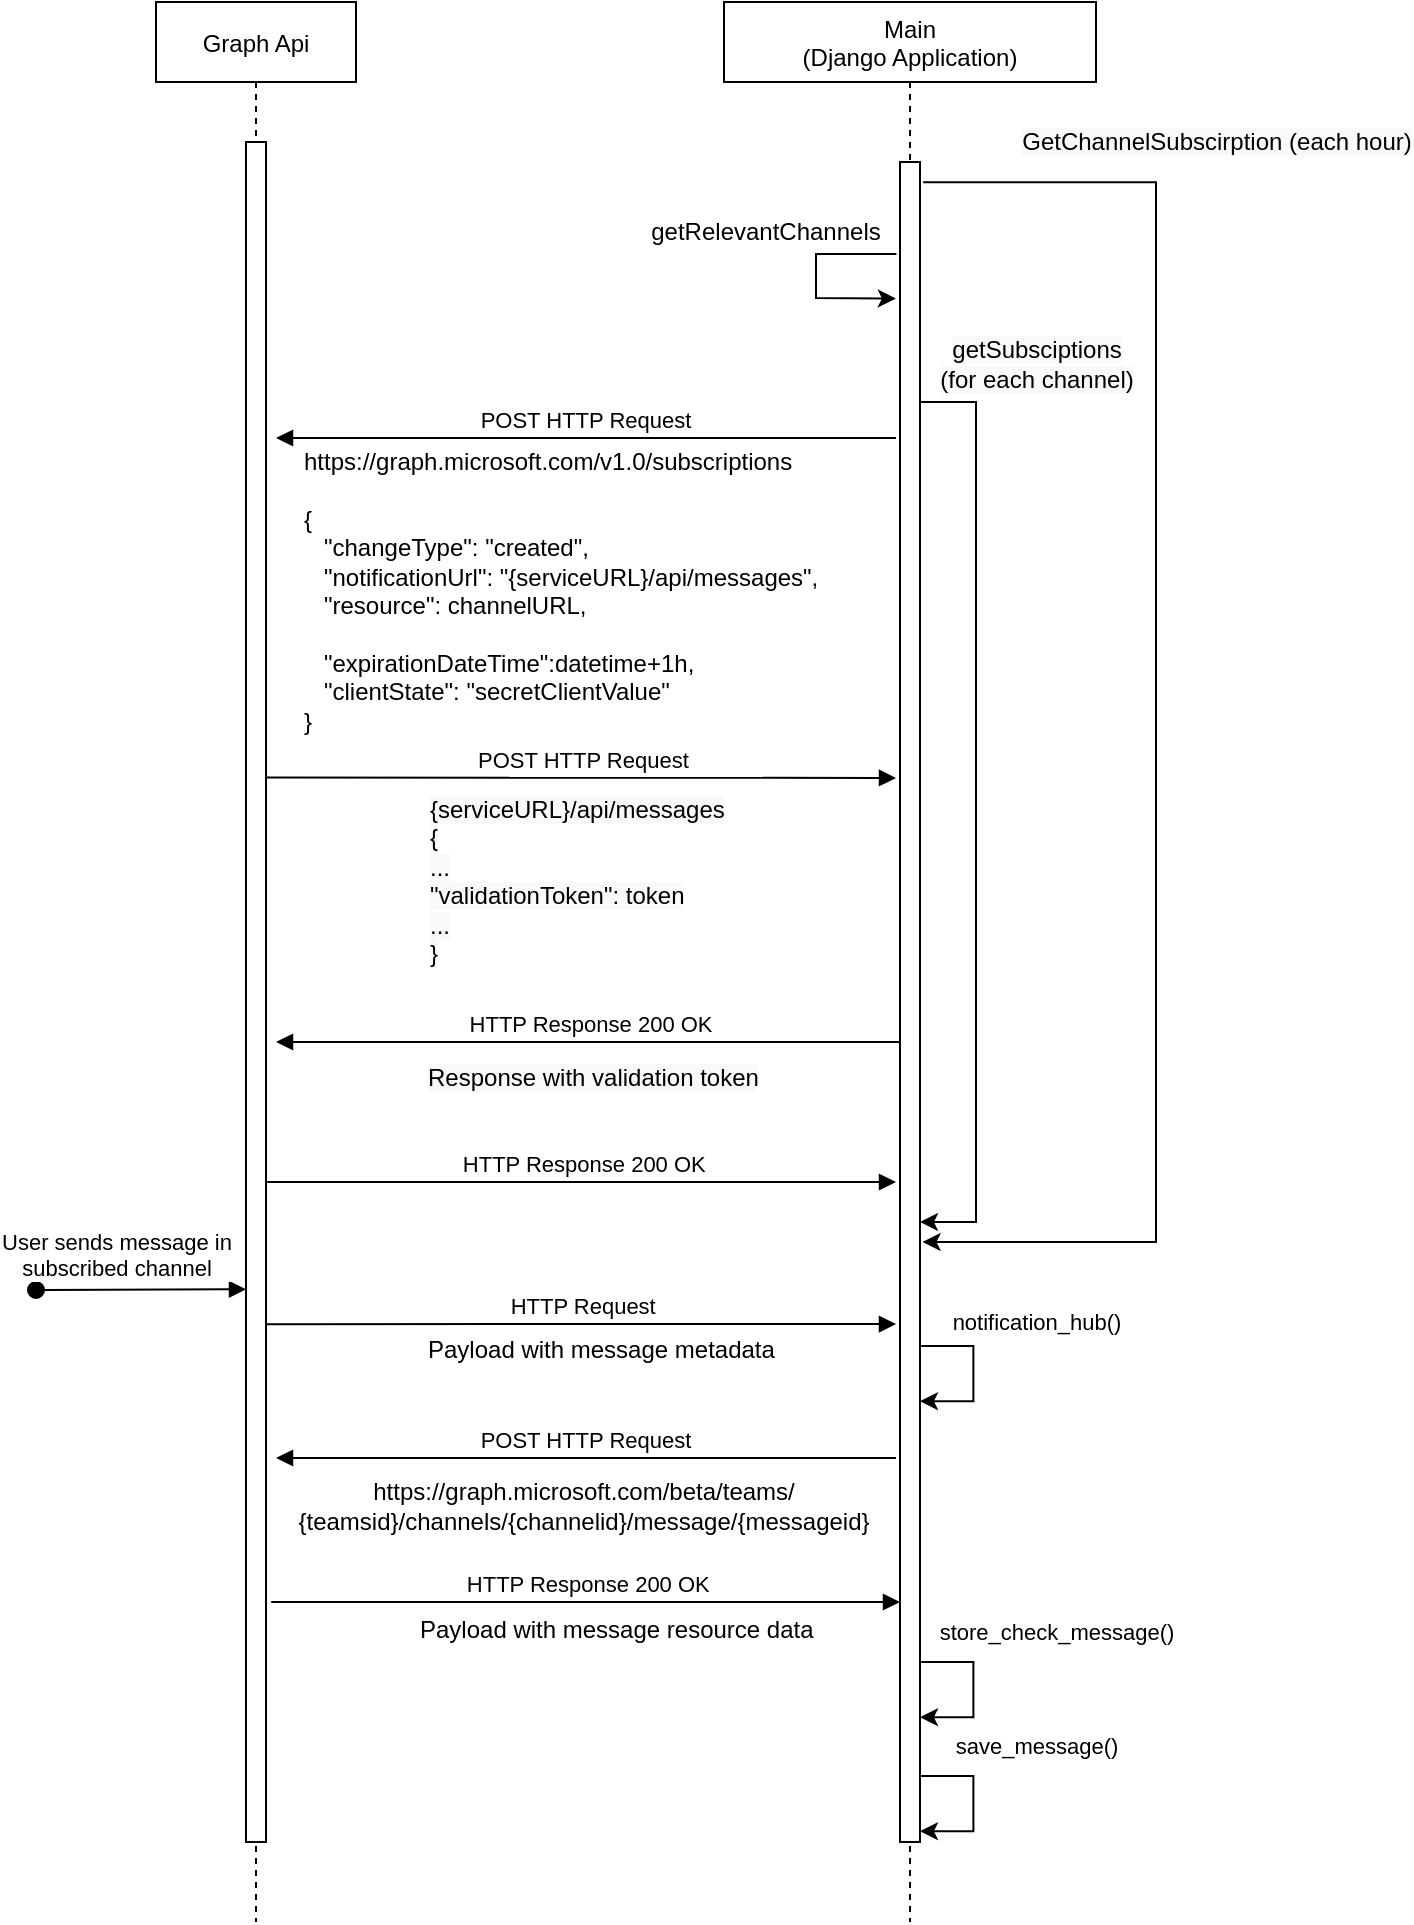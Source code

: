 <mxfile version="20.2.5" type="device" pages="8"><diagram id="kgpKYQtTHZ0yAKxKKP6v" name="MessageMonitoring"><mxGraphModel dx="999" dy="459" grid="1" gridSize="10" guides="1" tooltips="1" connect="1" arrows="1" fold="1" page="1" pageScale="1" pageWidth="850" pageHeight="1100" math="0" shadow="0"><root><mxCell id="0"/><mxCell id="1" parent="0"/><mxCell id="3nuBFxr9cyL0pnOWT2aG-1" value="Graph Api" style="shape=umlLifeline;perimeter=lifelinePerimeter;container=1;collapsible=0;recursiveResize=0;rounded=0;shadow=0;strokeWidth=1;" parent="1" vertex="1"><mxGeometry x="120" y="80" width="100" height="960" as="geometry"/></mxCell><mxCell id="3nuBFxr9cyL0pnOWT2aG-2" value="" style="points=[];perimeter=orthogonalPerimeter;rounded=0;shadow=0;strokeWidth=1;" parent="3nuBFxr9cyL0pnOWT2aG-1" vertex="1"><mxGeometry x="45" y="70" width="10" height="850" as="geometry"/></mxCell><mxCell id="t7vhSltcfU7duFKL8IQ_-2" value="User sends message in&lt;br&gt;subscribed channel" style="html=1;verticalAlign=bottom;startArrow=oval;startFill=1;endArrow=block;startSize=8;rounded=0;" parent="3nuBFxr9cyL0pnOWT2aG-1" edge="1"><mxGeometry x="-0.238" y="2" width="60" relative="1" as="geometry"><mxPoint x="-60" y="644" as="sourcePoint"/><mxPoint x="45" y="643.66" as="targetPoint"/><mxPoint as="offset"/></mxGeometry></mxCell><mxCell id="3nuBFxr9cyL0pnOWT2aG-5" value="Main&#10;(Django Application)" style="shape=umlLifeline;perimeter=lifelinePerimeter;container=1;collapsible=0;recursiveResize=0;rounded=0;shadow=0;strokeWidth=1;" parent="1" vertex="1"><mxGeometry x="404" y="80" width="186" height="960" as="geometry"/></mxCell><mxCell id="3nuBFxr9cyL0pnOWT2aG-6" value="" style="points=[];perimeter=orthogonalPerimeter;rounded=0;shadow=0;strokeWidth=1;" parent="3nuBFxr9cyL0pnOWT2aG-5" vertex="1"><mxGeometry x="88" y="80" width="10" height="840" as="geometry"/></mxCell><mxCell id="fB1HjcpE0MlKUTCTxL6n-1" value="" style="endArrow=classic;html=1;rounded=0;exitX=0.021;exitY=0.026;exitDx=0;exitDy=0;exitPerimeter=0;entryX=0.462;entryY=0.124;entryDx=0;entryDy=0;entryPerimeter=0;" parent="3nuBFxr9cyL0pnOWT2aG-5" edge="1"><mxGeometry width="50" height="50" relative="1" as="geometry"><mxPoint x="86.21" y="125.94" as="sourcePoint"/><mxPoint x="85.932" y="148.28" as="targetPoint"/><Array as="points"><mxPoint x="46" y="126"/><mxPoint x="46" y="140"/><mxPoint x="46" y="148"/></Array></mxGeometry></mxCell><mxCell id="fB1HjcpE0MlKUTCTxL6n-6" value="getRelevantChannels" style="text;html=1;strokeColor=none;fillColor=none;align=center;verticalAlign=middle;whiteSpace=wrap;rounded=0;" parent="3nuBFxr9cyL0pnOWT2aG-5" vertex="1"><mxGeometry x="-9" y="100" width="60" height="30" as="geometry"/></mxCell><mxCell id="yHL3ObHBvZBMVq-2J4eq-5" style="edgeStyle=orthogonalEdgeStyle;rounded=0;orthogonalLoop=1;jettySize=auto;html=1;exitX=1.086;exitY=0.092;exitDx=0;exitDy=0;exitPerimeter=0;" parent="3nuBFxr9cyL0pnOWT2aG-5" target="3nuBFxr9cyL0pnOWT2aG-6" edge="1"><mxGeometry relative="1" as="geometry"><mxPoint x="98.48" y="200.0" as="sourcePoint"/><mxPoint x="98.0" y="227.6" as="targetPoint"/><Array as="points"><mxPoint x="126" y="200"/><mxPoint x="126" y="610"/></Array></mxGeometry></mxCell><mxCell id="yHL3ObHBvZBMVq-2J4eq-16" value="&lt;span style=&quot;font-size: 12px ; background-color: rgb(248 , 249 , 250)&quot;&gt;getSubsciptions&lt;/span&gt;&lt;br style=&quot;font-size: 12px ; background-color: rgb(248 , 249 , 250)&quot;&gt;&lt;span style=&quot;font-size: 12px ; background-color: rgb(248 , 249 , 250)&quot;&gt;(for each channel)&lt;/span&gt;" style="edgeLabel;html=1;align=center;verticalAlign=middle;resizable=0;points=[];" parent="yHL3ObHBvZBMVq-2J4eq-5" vertex="1" connectable="0"><mxGeometry x="0.2" y="-1" relative="1" as="geometry"><mxPoint x="31" y="-271" as="offset"/></mxGeometry></mxCell><mxCell id="yHL3ObHBvZBMVq-2J4eq-6" style="edgeStyle=orthogonalEdgeStyle;rounded=0;orthogonalLoop=1;jettySize=auto;html=1;exitX=1.086;exitY=0.092;exitDx=0;exitDy=0;exitPerimeter=0;entryX=1.028;entryY=0.132;entryDx=0;entryDy=0;entryPerimeter=0;" parent="3nuBFxr9cyL0pnOWT2aG-5" edge="1"><mxGeometry relative="1" as="geometry"><mxPoint x="98.58" y="672" as="sourcePoint"/><mxPoint x="98" y="699.6" as="targetPoint"/><Array as="points"><mxPoint x="124.72" y="672.52"/><mxPoint x="124.72" y="699.52"/></Array></mxGeometry></mxCell><mxCell id="yHL3ObHBvZBMVq-2J4eq-23" value="notification_hub()" style="edgeLabel;html=1;align=center;verticalAlign=middle;resizable=0;points=[];" parent="yHL3ObHBvZBMVq-2J4eq-6" vertex="1" connectable="0"><mxGeometry x="-0.438" y="2" relative="1" as="geometry"><mxPoint x="35" y="-10" as="offset"/></mxGeometry></mxCell><mxCell id="yHL3ObHBvZBMVq-2J4eq-19" value=" HTTP Request" style="verticalAlign=bottom;endArrow=block;shadow=0;strokeWidth=1;" parent="3nuBFxr9cyL0pnOWT2aG-5" edge="1"><mxGeometry relative="1" as="geometry"><mxPoint x="-229.43" y="661.1" as="sourcePoint"/><mxPoint x="86" y="661" as="targetPoint"/></mxGeometry></mxCell><mxCell id="yHL3ObHBvZBMVq-2J4eq-20" value=" HTTP Response 200 OK" style="verticalAlign=bottom;endArrow=block;shadow=0;strokeWidth=1;exitX=0.969;exitY=0.471;exitDx=0;exitDy=0;exitPerimeter=0;" parent="3nuBFxr9cyL0pnOWT2aG-5" edge="1"><mxGeometry relative="1" as="geometry"><mxPoint x="-228.38" y="590.0" as="sourcePoint"/><mxPoint x="86" y="590" as="targetPoint"/></mxGeometry></mxCell><mxCell id="yHL3ObHBvZBMVq-2J4eq-26" value=" HTTP Response 200 OK" style="verticalAlign=bottom;endArrow=block;shadow=0;strokeWidth=1;exitX=0.969;exitY=0.471;exitDx=0;exitDy=0;exitPerimeter=0;" parent="3nuBFxr9cyL0pnOWT2aG-5" edge="1"><mxGeometry relative="1" as="geometry"><mxPoint x="-226.38" y="800.0" as="sourcePoint"/><mxPoint x="88" y="800" as="targetPoint"/></mxGeometry></mxCell><mxCell id="yHL3ObHBvZBMVq-2J4eq-28" style="edgeStyle=orthogonalEdgeStyle;rounded=0;orthogonalLoop=1;jettySize=auto;html=1;exitX=1.086;exitY=0.092;exitDx=0;exitDy=0;exitPerimeter=0;entryX=1.028;entryY=0.132;entryDx=0;entryDy=0;entryPerimeter=0;" parent="3nuBFxr9cyL0pnOWT2aG-5" edge="1"><mxGeometry relative="1" as="geometry"><mxPoint x="98.58" y="887" as="sourcePoint"/><mxPoint x="98" y="914.6" as="targetPoint"/><Array as="points"><mxPoint x="124.72" y="887.52"/><mxPoint x="124.72" y="914.52"/></Array></mxGeometry></mxCell><mxCell id="yHL3ObHBvZBMVq-2J4eq-29" value="save_message()" style="edgeLabel;html=1;align=center;verticalAlign=middle;resizable=0;points=[];" parent="yHL3ObHBvZBMVq-2J4eq-28" vertex="1" connectable="0"><mxGeometry x="-0.438" y="2" relative="1" as="geometry"><mxPoint x="35" y="-13" as="offset"/></mxGeometry></mxCell><mxCell id="yHL3ObHBvZBMVq-2J4eq-31" style="edgeStyle=orthogonalEdgeStyle;rounded=0;orthogonalLoop=1;jettySize=auto;html=1;entryX=1.133;entryY=0.644;entryDx=0;entryDy=0;entryPerimeter=0;exitX=1.158;exitY=0.012;exitDx=0;exitDy=0;exitPerimeter=0;" parent="3nuBFxr9cyL0pnOWT2aG-5" source="3nuBFxr9cyL0pnOWT2aG-6" target="3nuBFxr9cyL0pnOWT2aG-6" edge="1"><mxGeometry relative="1" as="geometry"><mxPoint x="106" y="100" as="sourcePoint"/><mxPoint x="108" y="620" as="targetPoint"/><Array as="points"><mxPoint x="216" y="90"/><mxPoint x="216" y="620"/></Array></mxGeometry></mxCell><mxCell id="yHL3ObHBvZBMVq-2J4eq-32" value="&lt;span style=&quot;font-size: 12px ; background-color: rgb(248 , 249 , 250)&quot;&gt;GetChannelSubscirption (each hour)&lt;/span&gt;" style="edgeLabel;html=1;align=center;verticalAlign=middle;resizable=0;points=[];" parent="yHL3ObHBvZBMVq-2J4eq-31" vertex="1" connectable="0"><mxGeometry x="0.2" y="-1" relative="1" as="geometry"><mxPoint x="31" y="-362" as="offset"/></mxGeometry></mxCell><mxCell id="o3zWtZSw5JMLrkE_DvF1-1" style="edgeStyle=orthogonalEdgeStyle;rounded=0;orthogonalLoop=1;jettySize=auto;html=1;exitX=1.086;exitY=0.092;exitDx=0;exitDy=0;exitPerimeter=0;entryX=1.028;entryY=0.132;entryDx=0;entryDy=0;entryPerimeter=0;" parent="3nuBFxr9cyL0pnOWT2aG-5" edge="1"><mxGeometry relative="1" as="geometry"><mxPoint x="98.58" y="830" as="sourcePoint"/><mxPoint x="98" y="857.6" as="targetPoint"/><Array as="points"><mxPoint x="124.72" y="830.52"/><mxPoint x="124.72" y="857.52"/></Array></mxGeometry></mxCell><mxCell id="o3zWtZSw5JMLrkE_DvF1-2" value="store_check_message()" style="edgeLabel;html=1;align=center;verticalAlign=middle;resizable=0;points=[];" parent="o3zWtZSw5JMLrkE_DvF1-1" vertex="1" connectable="0"><mxGeometry x="-0.438" y="2" relative="1" as="geometry"><mxPoint x="45" y="-13" as="offset"/></mxGeometry></mxCell><mxCell id="3nuBFxr9cyL0pnOWT2aG-9" value="POST HTTP Request" style="verticalAlign=bottom;endArrow=block;shadow=0;strokeWidth=1;" parent="1" edge="1"><mxGeometry relative="1" as="geometry"><mxPoint x="490" y="298" as="sourcePoint"/><mxPoint x="180" y="298" as="targetPoint"/></mxGeometry></mxCell><mxCell id="fB1HjcpE0MlKUTCTxL6n-11" value="&lt;div&gt;&lt;br&gt;&lt;/div&gt;&lt;div&gt;&lt;br&gt;&lt;/div&gt;&lt;div&gt;&lt;br&gt;&lt;/div&gt;&lt;div&gt;https://graph.microsoft.com/v1.0/subscriptions&lt;br&gt;&lt;/div&gt;&lt;div&gt;&lt;br&gt;&lt;/div&gt;&lt;div&gt;{&amp;nbsp;&lt;/div&gt;&lt;div&gt;&amp;nbsp; &amp;nbsp;&quot;changeType&quot;: &quot;created&quot;,&lt;/div&gt;&lt;div&gt;&amp;nbsp; &amp;nbsp;&quot;notificationUrl&quot;: &quot;{serviceURL}/api/messages&quot;,&lt;/div&gt;&lt;div&gt;&amp;nbsp; &amp;nbsp;&quot;resource&quot;: channelURL,&lt;/div&gt;&lt;div&gt;&amp;nbsp; &amp;nbsp;&lt;/div&gt;&lt;div&gt;&amp;nbsp; &amp;nbsp;&quot;expirationDateTime&quot;:datetime+1h,&lt;/div&gt;&lt;div&gt;&amp;nbsp; &amp;nbsp;&quot;clientState&quot;: &quot;secretClientValue&quot;&lt;/div&gt;&lt;div&gt;}&lt;/div&gt;" style="text;html=1;strokeColor=none;fillColor=none;align=left;verticalAlign=middle;whiteSpace=wrap;rounded=0;" parent="1" vertex="1"><mxGeometry x="192" y="260" width="268" height="185" as="geometry"/></mxCell><mxCell id="fB1HjcpE0MlKUTCTxL6n-12" value=" POST HTTP Request" style="verticalAlign=bottom;endArrow=block;shadow=0;strokeWidth=1;exitX=0.969;exitY=0.471;exitDx=0;exitDy=0;exitPerimeter=0;" parent="1" edge="1"><mxGeometry relative="1" as="geometry"><mxPoint x="174.69" y="467.7" as="sourcePoint"/><mxPoint x="490" y="468" as="targetPoint"/></mxGeometry></mxCell><mxCell id="yHL3ObHBvZBMVq-2J4eq-9" value="&lt;span style=&quot;color: rgb(0 , 0 , 0) ; font-family: &amp;#34;helvetica&amp;#34; ; font-size: 12px ; font-style: normal ; font-weight: 400 ; letter-spacing: normal ; text-align: left ; text-indent: 0px ; text-transform: none ; word-spacing: 0px ; background-color: rgb(248 , 249 , 250) ; display: inline ; float: none&quot;&gt;{serviceURL}/api/messages&lt;br&gt;{&lt;br&gt;...&lt;br&gt;&quot;validationToken&quot;: token&lt;br&gt;...&lt;br&gt;}&lt;br&gt;&lt;/span&gt;" style="text;whiteSpace=wrap;html=1;" parent="1" vertex="1"><mxGeometry x="255" y="470" width="170" height="30" as="geometry"/></mxCell><mxCell id="yHL3ObHBvZBMVq-2J4eq-12" value=" HTTP Response 200 OK" style="verticalAlign=bottom;endArrow=block;shadow=0;strokeWidth=1;" parent="1" edge="1"><mxGeometry relative="1" as="geometry"><mxPoint x="492" y="600" as="sourcePoint"/><mxPoint x="180" y="600" as="targetPoint"/></mxGeometry></mxCell><mxCell id="yHL3ObHBvZBMVq-2J4eq-13" value="&lt;span style=&quot;color: rgb(0 , 0 , 0) ; font-family: &amp;#34;helvetica&amp;#34; ; font-size: 12px ; font-style: normal ; font-weight: 400 ; letter-spacing: normal ; text-align: left ; text-indent: 0px ; text-transform: none ; word-spacing: 0px ; background-color: rgb(248 , 249 , 250) ; display: inline ; float: none&quot;&gt;Response with validation token&lt;/span&gt;" style="text;whiteSpace=wrap;html=1;" parent="1" vertex="1"><mxGeometry x="254" y="604" width="176" height="30" as="geometry"/></mxCell><mxCell id="yHL3ObHBvZBMVq-2J4eq-21" value="&lt;font face=&quot;helvetica&quot;&gt;Payload with message metadata&lt;/font&gt;" style="text;whiteSpace=wrap;html=1;" parent="1" vertex="1"><mxGeometry x="254" y="740" width="196" height="30" as="geometry"/></mxCell><mxCell id="yHL3ObHBvZBMVq-2J4eq-24" value="POST HTTP Request" style="verticalAlign=bottom;endArrow=block;shadow=0;strokeWidth=1;" parent="1" edge="1"><mxGeometry relative="1" as="geometry"><mxPoint x="490" y="808" as="sourcePoint"/><mxPoint x="180" y="808" as="targetPoint"/></mxGeometry></mxCell><mxCell id="yHL3ObHBvZBMVq-2J4eq-25" value="&lt;div&gt;&lt;br&gt;&lt;/div&gt;&lt;div&gt;&lt;br&gt;&lt;/div&gt;&lt;div&gt;&lt;br&gt;&lt;/div&gt;&lt;div&gt;https://graph.microsoft.com/beta/teams/&lt;br&gt;&lt;/div&gt;&lt;div&gt;{teamsid}/channels/{channelid}/message/{messageid}&lt;/div&gt;&lt;div style=&quot;&quot;&gt;&lt;br&gt;&lt;/div&gt;&lt;div&gt;&lt;br&gt;&lt;/div&gt;" style="text;html=1;strokeColor=none;fillColor=none;align=center;verticalAlign=middle;whiteSpace=wrap;rounded=0;" parent="1" vertex="1"><mxGeometry x="200" y="790" width="268" height="70" as="geometry"/></mxCell><mxCell id="yHL3ObHBvZBMVq-2J4eq-27" value="&lt;font face=&quot;helvetica&quot;&gt;Payload with message resource data&lt;/font&gt;" style="text;whiteSpace=wrap;html=1;" parent="1" vertex="1"><mxGeometry x="250" y="880" width="225" height="30" as="geometry"/></mxCell></root></mxGraphModel></diagram><diagram name=" MessageMonitoring und Use Case 4" id="A6SVOQWzMQ85X-T2vNf0"><mxGraphModel dx="1209" dy="666" grid="1" gridSize="10" guides="1" tooltips="1" connect="1" arrows="1" fold="1" page="1" pageScale="1" pageWidth="850" pageHeight="1100" math="0" shadow="0"><root><mxCell id="0wWaFwrbZUd9y9PGeNT0-0"/><mxCell id="0wWaFwrbZUd9y9PGeNT0-1" parent="0wWaFwrbZUd9y9PGeNT0-0"/><mxCell id="0wWaFwrbZUd9y9PGeNT0-2" value="Graph Api" style="shape=umlLifeline;perimeter=lifelinePerimeter;container=1;collapsible=0;recursiveResize=0;rounded=0;shadow=0;strokeWidth=1;" vertex="1" parent="0wWaFwrbZUd9y9PGeNT0-1"><mxGeometry x="120" y="80" width="100" height="1050" as="geometry"/></mxCell><mxCell id="0wWaFwrbZUd9y9PGeNT0-3" value="" style="points=[];perimeter=orthogonalPerimeter;rounded=0;shadow=0;strokeWidth=1;" vertex="1" parent="0wWaFwrbZUd9y9PGeNT0-2"><mxGeometry x="45" y="70" width="10" height="950" as="geometry"/></mxCell><mxCell id="0wWaFwrbZUd9y9PGeNT0-4" value="User sends message in&lt;br&gt;subscribed channel" style="html=1;verticalAlign=bottom;startArrow=oval;startFill=1;endArrow=block;startSize=8;rounded=0;" edge="1" parent="0wWaFwrbZUd9y9PGeNT0-2"><mxGeometry x="-0.238" y="2" width="60" relative="1" as="geometry"><mxPoint x="-60" y="644" as="sourcePoint"/><mxPoint x="45" y="643.66" as="targetPoint"/><mxPoint as="offset"/></mxGeometry></mxCell><mxCell id="0wWaFwrbZUd9y9PGeNT0-5" value="Main&#10;(Django Application)" style="shape=umlLifeline;perimeter=lifelinePerimeter;container=1;collapsible=0;recursiveResize=0;rounded=0;shadow=0;strokeWidth=1;" vertex="1" parent="0wWaFwrbZUd9y9PGeNT0-1"><mxGeometry x="404" y="80" width="186" height="1060" as="geometry"/></mxCell><mxCell id="0wWaFwrbZUd9y9PGeNT0-6" value="" style="points=[];perimeter=orthogonalPerimeter;rounded=0;shadow=0;strokeWidth=1;" vertex="1" parent="0wWaFwrbZUd9y9PGeNT0-5"><mxGeometry x="88" y="80" width="10" height="940" as="geometry"/></mxCell><mxCell id="0wWaFwrbZUd9y9PGeNT0-7" value="" style="endArrow=classic;html=1;rounded=0;exitX=0.021;exitY=0.026;exitDx=0;exitDy=0;exitPerimeter=0;entryX=0.462;entryY=0.124;entryDx=0;entryDy=0;entryPerimeter=0;" edge="1" parent="0wWaFwrbZUd9y9PGeNT0-5"><mxGeometry width="50" height="50" relative="1" as="geometry"><mxPoint x="86.21" y="125.94" as="sourcePoint"/><mxPoint x="85.932" y="148.28" as="targetPoint"/><Array as="points"><mxPoint x="46" y="126"/><mxPoint x="46" y="140"/><mxPoint x="46" y="148"/></Array></mxGeometry></mxCell><mxCell id="0wWaFwrbZUd9y9PGeNT0-8" value="getRelevantChannels" style="text;html=1;strokeColor=none;fillColor=none;align=center;verticalAlign=middle;whiteSpace=wrap;rounded=0;" vertex="1" parent="0wWaFwrbZUd9y9PGeNT0-5"><mxGeometry x="-9" y="100" width="60" height="30" as="geometry"/></mxCell><mxCell id="0wWaFwrbZUd9y9PGeNT0-9" style="edgeStyle=orthogonalEdgeStyle;rounded=0;orthogonalLoop=1;jettySize=auto;html=1;exitX=1.086;exitY=0.092;exitDx=0;exitDy=0;exitPerimeter=0;" edge="1" parent="0wWaFwrbZUd9y9PGeNT0-5" target="0wWaFwrbZUd9y9PGeNT0-6"><mxGeometry relative="1" as="geometry"><mxPoint x="98.48" y="200.0" as="sourcePoint"/><mxPoint x="98.0" y="227.6" as="targetPoint"/><Array as="points"><mxPoint x="126" y="200"/><mxPoint x="126" y="610"/></Array></mxGeometry></mxCell><mxCell id="0wWaFwrbZUd9y9PGeNT0-10" value="&lt;span style=&quot;font-size: 12px ; background-color: rgb(248 , 249 , 250)&quot;&gt;getSubsciptions&lt;/span&gt;&lt;br style=&quot;font-size: 12px ; background-color: rgb(248 , 249 , 250)&quot;&gt;&lt;span style=&quot;font-size: 12px ; background-color: rgb(248 , 249 , 250)&quot;&gt;(for each channel)&lt;/span&gt;" style="edgeLabel;html=1;align=center;verticalAlign=middle;resizable=0;points=[];" vertex="1" connectable="0" parent="0wWaFwrbZUd9y9PGeNT0-9"><mxGeometry x="0.2" y="-1" relative="1" as="geometry"><mxPoint x="31" y="-271" as="offset"/></mxGeometry></mxCell><mxCell id="0wWaFwrbZUd9y9PGeNT0-11" style="edgeStyle=orthogonalEdgeStyle;rounded=0;orthogonalLoop=1;jettySize=auto;html=1;exitX=1.086;exitY=0.092;exitDx=0;exitDy=0;exitPerimeter=0;entryX=1.028;entryY=0.132;entryDx=0;entryDy=0;entryPerimeter=0;" edge="1" parent="0wWaFwrbZUd9y9PGeNT0-5"><mxGeometry relative="1" as="geometry"><mxPoint x="98.58" y="672" as="sourcePoint"/><mxPoint x="98" y="699.6" as="targetPoint"/><Array as="points"><mxPoint x="124.72" y="672.52"/><mxPoint x="124.72" y="699.52"/></Array></mxGeometry></mxCell><mxCell id="0wWaFwrbZUd9y9PGeNT0-12" value="notification_hub()" style="edgeLabel;html=1;align=center;verticalAlign=middle;resizable=0;points=[];" vertex="1" connectable="0" parent="0wWaFwrbZUd9y9PGeNT0-11"><mxGeometry x="-0.438" y="2" relative="1" as="geometry"><mxPoint x="35" y="-10" as="offset"/></mxGeometry></mxCell><mxCell id="0wWaFwrbZUd9y9PGeNT0-13" value=" HTTP Request" style="verticalAlign=bottom;endArrow=block;shadow=0;strokeWidth=1;" edge="1" parent="0wWaFwrbZUd9y9PGeNT0-5"><mxGeometry relative="1" as="geometry"><mxPoint x="-229.43" y="661.1" as="sourcePoint"/><mxPoint x="86" y="661" as="targetPoint"/></mxGeometry></mxCell><mxCell id="0wWaFwrbZUd9y9PGeNT0-14" value=" HTTP Response 200 OK" style="verticalAlign=bottom;endArrow=block;shadow=0;strokeWidth=1;exitX=0.969;exitY=0.471;exitDx=0;exitDy=0;exitPerimeter=0;" edge="1" parent="0wWaFwrbZUd9y9PGeNT0-5"><mxGeometry relative="1" as="geometry"><mxPoint x="-228.38" y="590.0" as="sourcePoint"/><mxPoint x="86" y="590" as="targetPoint"/></mxGeometry></mxCell><mxCell id="0wWaFwrbZUd9y9PGeNT0-15" value=" HTTP Response 200 OK" style="verticalAlign=bottom;endArrow=block;shadow=0;strokeWidth=1;exitX=0.969;exitY=0.471;exitDx=0;exitDy=0;exitPerimeter=0;" edge="1" parent="0wWaFwrbZUd9y9PGeNT0-5"><mxGeometry relative="1" as="geometry"><mxPoint x="-226.38" y="800.0" as="sourcePoint"/><mxPoint x="88" y="800" as="targetPoint"/></mxGeometry></mxCell><mxCell id="0wWaFwrbZUd9y9PGeNT0-16" style="edgeStyle=orthogonalEdgeStyle;rounded=0;orthogonalLoop=1;jettySize=auto;html=1;exitX=1.086;exitY=0.092;exitDx=0;exitDy=0;exitPerimeter=0;entryX=1.028;entryY=0.132;entryDx=0;entryDy=0;entryPerimeter=0;" edge="1" parent="0wWaFwrbZUd9y9PGeNT0-5"><mxGeometry relative="1" as="geometry"><mxPoint x="98.58" y="887" as="sourcePoint"/><mxPoint x="98" y="914.6" as="targetPoint"/><Array as="points"><mxPoint x="124.72" y="887.52"/><mxPoint x="124.72" y="914.52"/></Array></mxGeometry></mxCell><mxCell id="0wWaFwrbZUd9y9PGeNT0-17" value="save_message()" style="edgeLabel;html=1;align=center;verticalAlign=middle;resizable=0;points=[];" vertex="1" connectable="0" parent="0wWaFwrbZUd9y9PGeNT0-16"><mxGeometry x="-0.438" y="2" relative="1" as="geometry"><mxPoint x="35" y="-13" as="offset"/></mxGeometry></mxCell><mxCell id="0wWaFwrbZUd9y9PGeNT0-18" style="edgeStyle=orthogonalEdgeStyle;rounded=0;orthogonalLoop=1;jettySize=auto;html=1;exitX=1.158;exitY=0.012;exitDx=0;exitDy=0;exitPerimeter=0;" edge="1" parent="0wWaFwrbZUd9y9PGeNT0-5" source="0wWaFwrbZUd9y9PGeNT0-6" target="0wWaFwrbZUd9y9PGeNT0-5"><mxGeometry relative="1" as="geometry"><mxPoint x="106" y="100" as="sourcePoint"/><mxPoint x="108" y="620" as="targetPoint"/><Array as="points"><mxPoint x="100" y="90"/><mxPoint x="216" y="90"/><mxPoint x="216" y="620"/></Array></mxGeometry></mxCell><mxCell id="0wWaFwrbZUd9y9PGeNT0-19" value="&lt;span style=&quot;font-size: 12px ; background-color: rgb(248 , 249 , 250)&quot;&gt;GetChannelSubscirption (each hour)&lt;/span&gt;" style="edgeLabel;html=1;align=center;verticalAlign=middle;resizable=0;points=[];" vertex="1" connectable="0" parent="0wWaFwrbZUd9y9PGeNT0-18"><mxGeometry x="0.2" y="-1" relative="1" as="geometry"><mxPoint x="31" y="-362" as="offset"/></mxGeometry></mxCell><mxCell id="0wWaFwrbZUd9y9PGeNT0-20" style="edgeStyle=orthogonalEdgeStyle;rounded=0;orthogonalLoop=1;jettySize=auto;html=1;exitX=1.086;exitY=0.092;exitDx=0;exitDy=0;exitPerimeter=0;entryX=1.028;entryY=0.132;entryDx=0;entryDy=0;entryPerimeter=0;" edge="1" parent="0wWaFwrbZUd9y9PGeNT0-5"><mxGeometry relative="1" as="geometry"><mxPoint x="98.58" y="830" as="sourcePoint"/><mxPoint x="98" y="857.6" as="targetPoint"/><Array as="points"><mxPoint x="124.72" y="830.52"/><mxPoint x="124.72" y="857.52"/></Array></mxGeometry></mxCell><mxCell id="0wWaFwrbZUd9y9PGeNT0-21" value="store_check_message()" style="edgeLabel;html=1;align=center;verticalAlign=middle;resizable=0;points=[];" vertex="1" connectable="0" parent="0wWaFwrbZUd9y9PGeNT0-20"><mxGeometry x="-0.438" y="2" relative="1" as="geometry"><mxPoint x="45" y="-13" as="offset"/></mxGeometry></mxCell><mxCell id="rYUwthyb7Kii26tIEQjD-0" style="edgeStyle=orthogonalEdgeStyle;rounded=0;orthogonalLoop=1;jettySize=auto;html=1;exitX=1.086;exitY=0.092;exitDx=0;exitDy=0;exitPerimeter=0;entryX=1.028;entryY=0.132;entryDx=0;entryDy=0;entryPerimeter=0;" edge="1" parent="0wWaFwrbZUd9y9PGeNT0-5"><mxGeometry relative="1" as="geometry"><mxPoint x="98.58" y="950" as="sourcePoint"/><mxPoint x="98" y="977.6" as="targetPoint"/><Array as="points"><mxPoint x="124.72" y="950.52"/><mxPoint x="124.72" y="977.52"/></Array></mxGeometry></mxCell><mxCell id="rYUwthyb7Kii26tIEQjD-1" value="&lt;b&gt;&lt;font style=&quot;font-size: 14px;&quot;&gt;&amp;nbsp; &amp;nbsp;search_for_question()&lt;/font&gt;&lt;/b&gt;" style="edgeLabel;html=1;align=center;verticalAlign=middle;resizable=0;points=[];" vertex="1" connectable="0" parent="rYUwthyb7Kii26tIEQjD-0"><mxGeometry x="-0.438" y="2" relative="1" as="geometry"><mxPoint x="74" y="-13" as="offset"/></mxGeometry></mxCell><mxCell id="rYUwthyb7Kii26tIEQjD-2" value="Graph Api" style="shape=umlLifeline;perimeter=lifelinePerimeter;container=1;collapsible=0;recursiveResize=0;rounded=0;shadow=0;strokeWidth=1;" vertex="1" parent="0wWaFwrbZUd9y9PGeNT0-5"><mxGeometry x="-284" width="100" height="1060" as="geometry"/></mxCell><mxCell id="rYUwthyb7Kii26tIEQjD-3" value="" style="points=[];perimeter=orthogonalPerimeter;rounded=0;shadow=0;strokeWidth=1;" vertex="1" parent="rYUwthyb7Kii26tIEQjD-2"><mxGeometry x="45" y="70" width="10" height="950" as="geometry"/></mxCell><mxCell id="rYUwthyb7Kii26tIEQjD-4" value="User sends message in&lt;br&gt;subscribed channel" style="html=1;verticalAlign=bottom;startArrow=oval;startFill=1;endArrow=block;startSize=8;rounded=0;" edge="1" parent="rYUwthyb7Kii26tIEQjD-2"><mxGeometry x="-0.238" y="2" width="60" relative="1" as="geometry"><mxPoint x="-60" y="644" as="sourcePoint"/><mxPoint x="45" y="643.66" as="targetPoint"/><mxPoint as="offset"/></mxGeometry></mxCell><mxCell id="0wWaFwrbZUd9y9PGeNT0-22" value="POST HTTP Request" style="verticalAlign=bottom;endArrow=block;shadow=0;strokeWidth=1;" edge="1" parent="0wWaFwrbZUd9y9PGeNT0-1"><mxGeometry relative="1" as="geometry"><mxPoint x="490" y="298" as="sourcePoint"/><mxPoint x="180" y="298" as="targetPoint"/></mxGeometry></mxCell><mxCell id="0wWaFwrbZUd9y9PGeNT0-23" value="&lt;div&gt;&lt;br&gt;&lt;/div&gt;&lt;div&gt;&lt;br&gt;&lt;/div&gt;&lt;div&gt;&lt;br&gt;&lt;/div&gt;&lt;div&gt;https://graph.microsoft.com/v1.0/subscriptions&lt;br&gt;&lt;/div&gt;&lt;div&gt;&lt;br&gt;&lt;/div&gt;&lt;div&gt;{&amp;nbsp;&lt;/div&gt;&lt;div&gt;&amp;nbsp; &amp;nbsp;&quot;changeType&quot;: &quot;created&quot;,&lt;/div&gt;&lt;div&gt;&amp;nbsp; &amp;nbsp;&quot;notificationUrl&quot;: &quot;{serviceURL}/api/messages&quot;,&lt;/div&gt;&lt;div&gt;&amp;nbsp; &amp;nbsp;&quot;resource&quot;: channelURL,&lt;/div&gt;&lt;div&gt;&amp;nbsp; &amp;nbsp;&lt;/div&gt;&lt;div&gt;&amp;nbsp; &amp;nbsp;&quot;expirationDateTime&quot;:datetime+1h,&lt;/div&gt;&lt;div&gt;&amp;nbsp; &amp;nbsp;&quot;clientState&quot;: &quot;secretClientValue&quot;&lt;/div&gt;&lt;div&gt;}&lt;/div&gt;" style="text;html=1;strokeColor=none;fillColor=none;align=left;verticalAlign=middle;whiteSpace=wrap;rounded=0;" vertex="1" parent="0wWaFwrbZUd9y9PGeNT0-1"><mxGeometry x="192" y="260" width="268" height="185" as="geometry"/></mxCell><mxCell id="0wWaFwrbZUd9y9PGeNT0-24" value=" POST HTTP Request" style="verticalAlign=bottom;endArrow=block;shadow=0;strokeWidth=1;exitX=0.969;exitY=0.471;exitDx=0;exitDy=0;exitPerimeter=0;" edge="1" parent="0wWaFwrbZUd9y9PGeNT0-1"><mxGeometry relative="1" as="geometry"><mxPoint x="174.69" y="467.7" as="sourcePoint"/><mxPoint x="490" y="468" as="targetPoint"/></mxGeometry></mxCell><mxCell id="0wWaFwrbZUd9y9PGeNT0-25" value="&lt;span style=&quot;color: rgb(0 , 0 , 0) ; font-family: &amp;#34;helvetica&amp;#34; ; font-size: 12px ; font-style: normal ; font-weight: 400 ; letter-spacing: normal ; text-align: left ; text-indent: 0px ; text-transform: none ; word-spacing: 0px ; background-color: rgb(248 , 249 , 250) ; display: inline ; float: none&quot;&gt;{serviceURL}/api/messages&lt;br&gt;{&lt;br&gt;...&lt;br&gt;&quot;validationToken&quot;: token&lt;br&gt;...&lt;br&gt;}&lt;br&gt;&lt;/span&gt;" style="text;whiteSpace=wrap;html=1;" vertex="1" parent="0wWaFwrbZUd9y9PGeNT0-1"><mxGeometry x="255" y="470" width="170" height="30" as="geometry"/></mxCell><mxCell id="0wWaFwrbZUd9y9PGeNT0-26" value=" HTTP Response 200 OK" style="verticalAlign=bottom;endArrow=block;shadow=0;strokeWidth=1;" edge="1" parent="0wWaFwrbZUd9y9PGeNT0-1"><mxGeometry relative="1" as="geometry"><mxPoint x="492" y="600" as="sourcePoint"/><mxPoint x="180" y="600" as="targetPoint"/></mxGeometry></mxCell><mxCell id="0wWaFwrbZUd9y9PGeNT0-27" value="&lt;span style=&quot;color: rgb(0 , 0 , 0) ; font-family: &amp;#34;helvetica&amp;#34; ; font-size: 12px ; font-style: normal ; font-weight: 400 ; letter-spacing: normal ; text-align: left ; text-indent: 0px ; text-transform: none ; word-spacing: 0px ; background-color: rgb(248 , 249 , 250) ; display: inline ; float: none&quot;&gt;Response with validation token&lt;/span&gt;" style="text;whiteSpace=wrap;html=1;" vertex="1" parent="0wWaFwrbZUd9y9PGeNT0-1"><mxGeometry x="254" y="604" width="176" height="30" as="geometry"/></mxCell><mxCell id="0wWaFwrbZUd9y9PGeNT0-28" value="&lt;font face=&quot;helvetica&quot;&gt;Payload with message metadata&lt;/font&gt;" style="text;whiteSpace=wrap;html=1;" vertex="1" parent="0wWaFwrbZUd9y9PGeNT0-1"><mxGeometry x="254" y="740" width="196" height="30" as="geometry"/></mxCell><mxCell id="0wWaFwrbZUd9y9PGeNT0-29" value="POST HTTP Request" style="verticalAlign=bottom;endArrow=block;shadow=0;strokeWidth=1;" edge="1" parent="0wWaFwrbZUd9y9PGeNT0-1"><mxGeometry relative="1" as="geometry"><mxPoint x="490" y="808" as="sourcePoint"/><mxPoint x="180" y="808" as="targetPoint"/></mxGeometry></mxCell><mxCell id="0wWaFwrbZUd9y9PGeNT0-30" value="&lt;div&gt;&lt;br&gt;&lt;/div&gt;&lt;div&gt;&lt;br&gt;&lt;/div&gt;&lt;div&gt;&lt;br&gt;&lt;/div&gt;&lt;div&gt;https://graph.microsoft.com/beta/teams/&lt;br&gt;&lt;/div&gt;&lt;div&gt;{teamsid}/channels/{channelid}/message/{messageid}&lt;/div&gt;&lt;div style=&quot;&quot;&gt;&lt;br&gt;&lt;/div&gt;&lt;div&gt;&lt;br&gt;&lt;/div&gt;" style="text;html=1;strokeColor=none;fillColor=none;align=center;verticalAlign=middle;whiteSpace=wrap;rounded=0;" vertex="1" parent="0wWaFwrbZUd9y9PGeNT0-1"><mxGeometry x="200" y="790" width="268" height="70" as="geometry"/></mxCell><mxCell id="0wWaFwrbZUd9y9PGeNT0-31" value="&lt;font face=&quot;helvetica&quot;&gt;Payload with message resource data&lt;/font&gt;" style="text;whiteSpace=wrap;html=1;" vertex="1" parent="0wWaFwrbZUd9y9PGeNT0-1"><mxGeometry x="250" y="880" width="225" height="30" as="geometry"/></mxCell></root></mxGraphModel></diagram><diagram name="Synchronisierungsdienst" id="g12Y7HQODzUQ5n2fiRCO"><mxGraphModel dx="593" dy="656" grid="0" gridSize="10" guides="1" tooltips="1" connect="1" arrows="1" fold="1" page="0" pageScale="1" pageWidth="850" pageHeight="1100" math="0" shadow="0"><root><mxCell id="K-cRlf61X8LkQTIs_exE-0"/><mxCell id="K-cRlf61X8LkQTIs_exE-1" parent="K-cRlf61X8LkQTIs_exE-0"/><mxCell id="K-cRlf61X8LkQTIs_exE-2" value="Graph Api" style="shape=umlLifeline;perimeter=lifelinePerimeter;container=1;collapsible=0;recursiveResize=0;rounded=0;shadow=0;strokeWidth=1;" parent="K-cRlf61X8LkQTIs_exE-1" vertex="1"><mxGeometry x="120" y="80" width="100" height="929" as="geometry"/></mxCell><mxCell id="K-cRlf61X8LkQTIs_exE-3" value="" style="points=[];perimeter=orthogonalPerimeter;rounded=0;shadow=0;strokeWidth=1;" parent="K-cRlf61X8LkQTIs_exE-2" vertex="1"><mxGeometry x="45" y="70" width="10" height="850" as="geometry"/></mxCell><mxCell id="K-cRlf61X8LkQTIs_exE-5" value="Main&#10;(Django Application)" style="shape=umlLifeline;perimeter=lifelinePerimeter;container=1;collapsible=0;recursiveResize=0;rounded=0;shadow=0;strokeWidth=1;" parent="K-cRlf61X8LkQTIs_exE-1" vertex="1"><mxGeometry x="404" y="80" width="186" height="927" as="geometry"/></mxCell><mxCell id="K-cRlf61X8LkQTIs_exE-6" value="" style="points=[];perimeter=orthogonalPerimeter;rounded=0;shadow=0;strokeWidth=1;" parent="K-cRlf61X8LkQTIs_exE-5" vertex="1"><mxGeometry x="88" y="80" width="10" height="840" as="geometry"/></mxCell><mxCell id="K-cRlf61X8LkQTIs_exE-8" value="import_teams()" style="text;html=1;strokeColor=none;fillColor=none;align=center;verticalAlign=middle;whiteSpace=wrap;rounded=0;" parent="K-cRlf61X8LkQTIs_exE-5" vertex="1"><mxGeometry x="-9" y="100" width="60" height="30" as="geometry"/></mxCell><mxCell id="K-cRlf61X8LkQTIs_exE-11" style="edgeStyle=orthogonalEdgeStyle;rounded=0;orthogonalLoop=1;jettySize=auto;html=1;exitX=1.086;exitY=0.092;exitDx=0;exitDy=0;exitPerimeter=0;entryX=1.028;entryY=0.132;entryDx=0;entryDy=0;entryPerimeter=0;" parent="K-cRlf61X8LkQTIs_exE-5" edge="1"><mxGeometry relative="1" as="geometry"><mxPoint x="98.58" y="90" as="sourcePoint"/><mxPoint x="98" y="117.6" as="targetPoint"/><Array as="points"><mxPoint x="124.72" y="90.52"/><mxPoint x="124.72" y="117.52"/></Array></mxGeometry></mxCell><mxCell id="K-cRlf61X8LkQTIs_exE-12" value="&lt;span style=&quot;background-color: rgb(248, 249, 250);&quot;&gt;&lt;span style=&quot;font-size: 12px;&quot;&gt;Scheduler (each 5 minutes):&lt;/span&gt;&lt;br&gt;&lt;span style=&quot;font-size: 12px;&quot;&gt;synchonize_base_data()&lt;/span&gt;&lt;br&gt;&lt;/span&gt;" style="edgeLabel;html=1;align=center;verticalAlign=middle;resizable=0;points=[];" parent="K-cRlf61X8LkQTIs_exE-11" vertex="1" connectable="0"><mxGeometry x="-0.438" y="2" relative="1" as="geometry"><mxPoint x="84" y="-8" as="offset"/></mxGeometry></mxCell><mxCell id="GkXOOdNllG88aTmkv78J-1" value=" HTTP Response 200 OK" style="verticalAlign=bottom;endArrow=block;shadow=0;strokeWidth=1;exitX=0.969;exitY=0.471;exitDx=0;exitDy=0;exitPerimeter=0;" parent="K-cRlf61X8LkQTIs_exE-5" edge="1"><mxGeometry relative="1" as="geometry"><mxPoint x="-226.38" y="220.0" as="sourcePoint"/><mxPoint x="88" y="220" as="targetPoint"/></mxGeometry></mxCell><mxCell id="LdnB4d716NPcAJ4kfeck-2" value="OK" style="verticalAlign=bottom;endArrow=block;shadow=0;strokeWidth=1;exitX=0.969;exitY=0.471;exitDx=0;exitDy=0;exitPerimeter=0;" parent="K-cRlf61X8LkQTIs_exE-5" edge="1"><mxGeometry relative="1" as="geometry"><mxPoint x="353.97" y="290.0" as="sourcePoint"/><mxPoint x="98" y="290" as="targetPoint"/></mxGeometry></mxCell><mxCell id="LdnB4d716NPcAJ4kfeck-3" value=" HTTP Response 200 OK" style="verticalAlign=bottom;endArrow=block;shadow=0;strokeWidth=1;exitX=0.969;exitY=0.471;exitDx=0;exitDy=0;exitPerimeter=0;" parent="K-cRlf61X8LkQTIs_exE-5" edge="1"><mxGeometry relative="1" as="geometry"><mxPoint x="-224.0" y="409.0" as="sourcePoint"/><mxPoint x="86" y="410" as="targetPoint"/></mxGeometry></mxCell><mxCell id="LdnB4d716NPcAJ4kfeck-4" value="OK" style="verticalAlign=bottom;endArrow=block;shadow=0;strokeWidth=1;exitX=0.969;exitY=0.471;exitDx=0;exitDy=0;exitPerimeter=0;" parent="K-cRlf61X8LkQTIs_exE-5" edge="1"><mxGeometry relative="1" as="geometry"><mxPoint x="356.35" y="479" as="sourcePoint"/><mxPoint x="100.38" y="479" as="targetPoint"/></mxGeometry></mxCell><mxCell id="LdnB4d716NPcAJ4kfeck-5" value="GET HTTP Request" style="verticalAlign=bottom;endArrow=block;shadow=0;strokeWidth=1;" parent="K-cRlf61X8LkQTIs_exE-5" edge="1"><mxGeometry relative="1" as="geometry"><mxPoint x="88.38" y="362" as="sourcePoint"/><mxPoint x="-221.62" y="362" as="targetPoint"/></mxGeometry></mxCell><mxCell id="LdnB4d716NPcAJ4kfeck-7" value="&lt;span style=&quot;text-align: center;&quot;&gt;User Data&lt;/span&gt;&lt;span style=&quot;text-align: center;&quot;&gt;&lt;br&gt;&lt;/span&gt;" style="text;html=1;strokeColor=none;fillColor=none;align=left;verticalAlign=middle;whiteSpace=wrap;rounded=0;" parent="K-cRlf61X8LkQTIs_exE-5" vertex="1"><mxGeometry x="-107.62" y="419" width="80" height="20" as="geometry"/></mxCell><mxCell id="K-cRlf61X8LkQTIs_exE-22" value="GET HTTP Request" style="verticalAlign=bottom;endArrow=block;shadow=0;strokeWidth=1;" parent="K-cRlf61X8LkQTIs_exE-1" edge="1"><mxGeometry relative="1" as="geometry"><mxPoint x="490" y="253" as="sourcePoint"/><mxPoint x="180" y="253" as="targetPoint"/></mxGeometry></mxCell><mxCell id="K-cRlf61X8LkQTIs_exE-23" value="&lt;span style=&quot;text-align: center;&quot;&gt;https://graph.microsoft.com&lt;/span&gt;&lt;span style=&quot;background-color: initial;&quot;&gt;/beta/groups&lt;/span&gt;&lt;span style=&quot;text-align: center;&quot;&gt;&lt;br&gt;&lt;/span&gt;" style="text;html=1;strokeColor=none;fillColor=none;align=left;verticalAlign=middle;whiteSpace=wrap;rounded=0;" parent="K-cRlf61X8LkQTIs_exE-1" vertex="1"><mxGeometry x="210" y="260" width="170" height="20" as="geometry"/></mxCell><mxCell id="GkXOOdNllG88aTmkv78J-2" value="&lt;span style=&quot;text-align: center;&quot;&gt;Teams Data&lt;br&gt;&lt;/span&gt;" style="text;html=1;strokeColor=none;fillColor=none;align=left;verticalAlign=middle;whiteSpace=wrap;rounded=0;" parent="K-cRlf61X8LkQTIs_exE-1" vertex="1"><mxGeometry x="294" y="310" width="80" height="20" as="geometry"/></mxCell><mxCell id="Ux5uargJR16xcTJZOQom-1" value="Models&#10;(SQLite Django Database)" style="shape=umlLifeline;perimeter=lifelinePerimeter;container=1;collapsible=0;recursiveResize=0;rounded=0;shadow=0;strokeWidth=1;" parent="K-cRlf61X8LkQTIs_exE-1" vertex="1"><mxGeometry x="670" y="80" width="186" height="925" as="geometry"/></mxCell><mxCell id="Ux5uargJR16xcTJZOQom-2" value="" style="points=[];perimeter=orthogonalPerimeter;rounded=0;shadow=0;strokeWidth=1;" parent="Ux5uargJR16xcTJZOQom-1" vertex="1"><mxGeometry x="88" y="80" width="10" height="840" as="geometry"/></mxCell><mxCell id="LdnB4d716NPcAJ4kfeck-8" value="Insert IF not exists" style="verticalAlign=bottom;endArrow=block;shadow=0;strokeWidth=1;entryX=-0.003;entryY=0.201;entryDx=0;entryDy=0;entryPerimeter=0;" parent="Ux5uargJR16xcTJZOQom-1" edge="1"><mxGeometry relative="1" as="geometry"><mxPoint x="-168" y="442" as="sourcePoint"/><mxPoint x="88" y="442.0" as="targetPoint"/></mxGeometry></mxCell><mxCell id="LdnB4d716NPcAJ4kfeck-0" value="Insert IF not exists" style="verticalAlign=bottom;endArrow=block;shadow=0;strokeWidth=1;exitX=1.186;exitY=0.201;exitDx=0;exitDy=0;exitPerimeter=0;entryX=-0.112;entryY=0.201;entryDx=0;entryDy=0;entryPerimeter=0;" parent="K-cRlf61X8LkQTIs_exE-1" source="K-cRlf61X8LkQTIs_exE-6" target="Ux5uargJR16xcTJZOQom-2" edge="1"><mxGeometry relative="1" as="geometry"><mxPoint x="502.0" y="330.0" as="sourcePoint"/><mxPoint x="816.38" y="330" as="targetPoint"/></mxGeometry></mxCell><mxCell id="LdnB4d716NPcAJ4kfeck-9" value=" HTTP Response 200 OK" style="verticalAlign=bottom;endArrow=block;shadow=0;strokeWidth=1;exitX=0.969;exitY=0.471;exitDx=0;exitDy=0;exitPerimeter=0;" parent="K-cRlf61X8LkQTIs_exE-1" edge="1"><mxGeometry relative="1" as="geometry"><mxPoint x="178" y="688.0" as="sourcePoint"/><mxPoint x="492.38" y="688" as="targetPoint"/></mxGeometry></mxCell><mxCell id="LdnB4d716NPcAJ4kfeck-10" value="OK" style="verticalAlign=bottom;endArrow=block;shadow=0;strokeWidth=1;exitX=0.969;exitY=0.471;exitDx=0;exitDy=0;exitPerimeter=0;" parent="K-cRlf61X8LkQTIs_exE-1" edge="1"><mxGeometry relative="1" as="geometry"><mxPoint x="758.35" y="737" as="sourcePoint"/><mxPoint x="502.38" y="737" as="targetPoint"/></mxGeometry></mxCell><mxCell id="LdnB4d716NPcAJ4kfeck-11" value="For each Team: GET HTTP Request" style="verticalAlign=bottom;endArrow=block;shadow=0;strokeWidth=1;" parent="K-cRlf61X8LkQTIs_exE-1" edge="1"><mxGeometry relative="1" as="geometry"><mxPoint x="490.38" y="620" as="sourcePoint"/><mxPoint x="180.38" y="620" as="targetPoint"/></mxGeometry></mxCell><mxCell id="LdnB4d716NPcAJ4kfeck-12" value="&lt;span style=&quot;text-align: center;&quot;&gt;https://graph.microsoft.com&lt;/span&gt;&lt;span style=&quot;background-color: initial;&quot;&gt;/beta/teams/{team-id}/channels&lt;/span&gt;&lt;span style=&quot;text-align: center;&quot;&gt;&lt;br&gt;&lt;/span&gt;" style="text;html=1;strokeColor=none;fillColor=none;align=left;verticalAlign=middle;whiteSpace=wrap;rounded=0;" parent="K-cRlf61X8LkQTIs_exE-1" vertex="1"><mxGeometry x="180" y="627" width="320" height="20" as="geometry"/></mxCell><mxCell id="LdnB4d716NPcAJ4kfeck-13" value="&lt;span style=&quot;text-align: center;&quot;&gt;Channel Data&lt;br&gt;&lt;/span&gt;" style="text;html=1;strokeColor=none;fillColor=none;align=left;verticalAlign=middle;whiteSpace=wrap;rounded=0;" parent="K-cRlf61X8LkQTIs_exE-1" vertex="1"><mxGeometry x="294.38" y="698" width="80" height="20" as="geometry"/></mxCell><mxCell id="LdnB4d716NPcAJ4kfeck-14" value="Insert IF not exists" style="verticalAlign=bottom;endArrow=block;shadow=0;strokeWidth=1;entryX=-0.003;entryY=0.201;entryDx=0;entryDy=0;entryPerimeter=0;" parent="K-cRlf61X8LkQTIs_exE-1" edge="1"><mxGeometry relative="1" as="geometry"><mxPoint x="500" y="700" as="sourcePoint"/><mxPoint x="756" y="700" as="targetPoint"/></mxGeometry></mxCell><mxCell id="LdnB4d716NPcAJ4kfeck-15" value=" HTTP Response 200 OK" style="verticalAlign=bottom;endArrow=block;shadow=0;strokeWidth=1;exitX=0.969;exitY=0.471;exitDx=0;exitDy=0;exitPerimeter=0;" parent="K-cRlf61X8LkQTIs_exE-1" edge="1"><mxGeometry relative="1" as="geometry"><mxPoint x="178" y="884.0" as="sourcePoint"/><mxPoint x="492.38" y="884" as="targetPoint"/></mxGeometry></mxCell><mxCell id="LdnB4d716NPcAJ4kfeck-16" value="OK" style="verticalAlign=bottom;endArrow=block;shadow=0;strokeWidth=1;exitX=0.969;exitY=0.471;exitDx=0;exitDy=0;exitPerimeter=0;" parent="K-cRlf61X8LkQTIs_exE-1" edge="1"><mxGeometry relative="1" as="geometry"><mxPoint x="758.35" y="944" as="sourcePoint"/><mxPoint x="502.38" y="944" as="targetPoint"/></mxGeometry></mxCell><mxCell id="LdnB4d716NPcAJ4kfeck-17" value="For each Team: GET HTTP Request" style="verticalAlign=bottom;endArrow=block;shadow=0;strokeWidth=1;" parent="K-cRlf61X8LkQTIs_exE-1" edge="1"><mxGeometry relative="1" as="geometry"><mxPoint x="490.38" y="827" as="sourcePoint"/><mxPoint x="180.38" y="827" as="targetPoint"/></mxGeometry></mxCell><mxCell id="LdnB4d716NPcAJ4kfeck-18" value="&lt;span style=&quot;text-align: center;&quot;&gt;https://graph.microsoft.com&lt;/span&gt;&lt;span style=&quot;background-color: initial;&quot;&gt;/beta/groups/&lt;br&gt;&lt;div style=&quot;text-align: center;&quot;&gt;&lt;span style=&quot;background-color: initial;&quot;&gt;{team-id}/members&lt;/span&gt;&lt;/div&gt;&lt;/span&gt;" style="text;html=1;strokeColor=none;fillColor=none;align=left;verticalAlign=middle;whiteSpace=wrap;rounded=0;" parent="K-cRlf61X8LkQTIs_exE-1" vertex="1"><mxGeometry x="220" y="834" width="220" height="20" as="geometry"/></mxCell><mxCell id="LdnB4d716NPcAJ4kfeck-19" value="&lt;span style=&quot;text-align: center;&quot;&gt;Member Data&lt;br&gt;&lt;/span&gt;" style="text;html=1;strokeColor=none;fillColor=none;align=left;verticalAlign=middle;whiteSpace=wrap;rounded=0;" parent="K-cRlf61X8LkQTIs_exE-1" vertex="1"><mxGeometry x="294.38" y="894" width="80" height="20" as="geometry"/></mxCell><mxCell id="LdnB4d716NPcAJ4kfeck-20" value="Insert IF not exists" style="verticalAlign=bottom;endArrow=block;shadow=0;strokeWidth=1;entryX=-0.003;entryY=0.201;entryDx=0;entryDy=0;entryPerimeter=0;" parent="K-cRlf61X8LkQTIs_exE-1" edge="1"><mxGeometry relative="1" as="geometry"><mxPoint x="500" y="907" as="sourcePoint"/><mxPoint x="756" y="907" as="targetPoint"/></mxGeometry></mxCell><mxCell id="LdnB4d716NPcAJ4kfeck-21" value="" style="endArrow=classic;html=1;rounded=0;exitX=0.021;exitY=0.026;exitDx=0;exitDy=0;exitPerimeter=0;entryX=0.462;entryY=0.124;entryDx=0;entryDy=0;entryPerimeter=0;" parent="K-cRlf61X8LkQTIs_exE-1" edge="1"><mxGeometry width="50" height="50" relative="1" as="geometry"><mxPoint x="490.21" y="205.94" as="sourcePoint"/><mxPoint x="489.932" y="228.28" as="targetPoint"/><Array as="points"><mxPoint x="450" y="206"/><mxPoint x="450" y="220"/><mxPoint x="450" y="228"/></Array></mxGeometry></mxCell><mxCell id="LdnB4d716NPcAJ4kfeck-22" value="import_users()" style="endArrow=classic;html=1;rounded=0;exitX=0.021;exitY=0.026;exitDx=0;exitDy=0;exitPerimeter=0;entryX=0.462;entryY=0.124;entryDx=0;entryDy=0;entryPerimeter=0;" parent="K-cRlf61X8LkQTIs_exE-1" edge="1"><mxGeometry x="-0.213" y="-32" width="50" height="50" relative="1" as="geometry"><mxPoint x="491.21" y="387.94" as="sourcePoint"/><mxPoint x="490.932" y="410.28" as="targetPoint"/><Array as="points"><mxPoint x="451" y="388"/><mxPoint x="451" y="402"/><mxPoint x="451" y="410"/></Array><mxPoint x="1" y="-8" as="offset"/></mxGeometry></mxCell><mxCell id="LdnB4d716NPcAJ4kfeck-23" value="import_channels()" style="endArrow=classic;html=1;rounded=0;exitX=0.021;exitY=0.026;exitDx=0;exitDy=0;exitPerimeter=0;entryX=0.462;entryY=0.124;entryDx=0;entryDy=0;entryPerimeter=0;" parent="K-cRlf61X8LkQTIs_exE-1" edge="1"><mxGeometry x="-0.213" y="-32" width="50" height="50" relative="1" as="geometry"><mxPoint x="492.21" y="575.94" as="sourcePoint"/><mxPoint x="491.932" y="598.28" as="targetPoint"/><Array as="points"><mxPoint x="452" y="576"/><mxPoint x="452" y="590"/><mxPoint x="452" y="598"/></Array><mxPoint x="1" y="-8" as="offset"/></mxGeometry></mxCell><mxCell id="dv-nb3zBVRgm41KXyifQ-0" value="import_member()" style="endArrow=classic;html=1;rounded=0;exitX=0.021;exitY=0.026;exitDx=0;exitDy=0;exitPerimeter=0;entryX=0.462;entryY=0.124;entryDx=0;entryDy=0;entryPerimeter=0;" parent="K-cRlf61X8LkQTIs_exE-1" edge="1"><mxGeometry x="-0.213" y="-32" width="50" height="50" relative="1" as="geometry"><mxPoint x="492.21" y="769.94" as="sourcePoint"/><mxPoint x="491.932" y="792.28" as="targetPoint"/><Array as="points"><mxPoint x="452" y="770"/><mxPoint x="452" y="784"/><mxPoint x="452" y="792"/></Array><mxPoint x="1" y="-8" as="offset"/></mxGeometry></mxCell><mxCell id="dv-nb3zBVRgm41KXyifQ-5" value="&lt;span style=&quot;&quot;&gt;https://graph.microsoft.com&lt;/span&gt;&lt;span style=&quot;background-color: initial;&quot;&gt;/beta/users&lt;/span&gt;&lt;span style=&quot;&quot;&gt;&lt;br&gt;&lt;/span&gt;" style="text;html=1;strokeColor=none;fillColor=none;align=center;verticalAlign=middle;whiteSpace=wrap;rounded=0;" parent="K-cRlf61X8LkQTIs_exE-1" vertex="1"><mxGeometry x="180" y="450" width="320" height="20" as="geometry"/></mxCell></root></mxGraphModel></diagram><diagram id="s_NNkHKJUlGVT48s8MAS" name="DataExtraction"><mxGraphModel dx="1874" dy="820" grid="1" gridSize="10" guides="1" tooltips="1" connect="1" arrows="1" fold="1" page="1" pageScale="1" pageWidth="827" pageHeight="1169" math="0" shadow="0"><root><mxCell id="ZRDJd4DTCWHpr-o17qH7-0"/><mxCell id="ZRDJd4DTCWHpr-o17qH7-1" parent="ZRDJd4DTCWHpr-o17qH7-0"/></root></mxGraphModel></diagram><diagram id="gfvFZ59SzXTzjT7b62Mk" name="Data model1"><mxGraphModel dx="2701" dy="1989" grid="1" gridSize="10" guides="1" tooltips="1" connect="1" arrows="1" fold="1" page="1" pageScale="1" pageWidth="827" pageHeight="1169" math="0" shadow="0"><root><mxCell id="1yTMsMSp4NQ_woo25sWj-0"/><mxCell id="1yTMsMSp4NQ_woo25sWj-1" parent="1yTMsMSp4NQ_woo25sWj-0"/><mxCell id="rEHyTW01rZWl4dFq7Cnu-6" value="Team" style="rounded=0;whiteSpace=wrap;html=1;" parent="1yTMsMSp4NQ_woo25sWj-1" vertex="1"><mxGeometry x="210" y="210" width="120" height="60" as="geometry"/></mxCell><mxCell id="rEHyTW01rZWl4dFq7Cnu-7" value="Channel" style="rounded=0;whiteSpace=wrap;html=1;" parent="1yTMsMSp4NQ_woo25sWj-1" vertex="1"><mxGeometry x="509" y="210" width="120" height="60" as="geometry"/></mxCell><mxCell id="rEHyTW01rZWl4dFq7Cnu-8" value="Messages" style="rounded=0;whiteSpace=wrap;html=1;" parent="1yTMsMSp4NQ_woo25sWj-1" vertex="1"><mxGeometry x="509" y="410" width="120" height="60" as="geometry"/></mxCell><mxCell id="rEHyTW01rZWl4dFq7Cnu-9" value="User" style="rounded=0;whiteSpace=wrap;html=1;" parent="1yTMsMSp4NQ_woo25sWj-1" vertex="1"><mxGeometry x="210" y="410" width="120" height="60" as="geometry"/></mxCell><mxCell id="rEHyTW01rZWl4dFq7Cnu-10" value="" style="rhombus;whiteSpace=wrap;html=1;" parent="1yTMsMSp4NQ_woo25sWj-1" vertex="1"><mxGeometry x="250" y="320" width="40" height="40" as="geometry"/></mxCell><mxCell id="rEHyTW01rZWl4dFq7Cnu-11" value="*" style="endArrow=none;html=1;rounded=0;entryX=0.5;entryY=1;entryDx=0;entryDy=0;exitX=0.5;exitY=0;exitDx=0;exitDy=0;" parent="1yTMsMSp4NQ_woo25sWj-1" source="rEHyTW01rZWl4dFq7Cnu-10" target="rEHyTW01rZWl4dFq7Cnu-6" edge="1"><mxGeometry x="0.6" y="-10" width="50" height="50" relative="1" as="geometry"><mxPoint x="370" y="370" as="sourcePoint"/><mxPoint x="420" y="320" as="targetPoint"/><mxPoint as="offset"/></mxGeometry></mxCell><mxCell id="rEHyTW01rZWl4dFq7Cnu-12" value="" style="endArrow=none;html=1;rounded=0;entryX=0.5;entryY=0;entryDx=0;entryDy=0;exitX=0.5;exitY=1;exitDx=0;exitDy=0;" parent="1yTMsMSp4NQ_woo25sWj-1" source="rEHyTW01rZWl4dFq7Cnu-10" target="rEHyTW01rZWl4dFq7Cnu-9" edge="1"><mxGeometry width="50" height="50" relative="1" as="geometry"><mxPoint x="280" y="330" as="sourcePoint"/><mxPoint x="280" y="280" as="targetPoint"/></mxGeometry></mxCell><mxCell id="rEHyTW01rZWl4dFq7Cnu-16" value="*" style="edgeLabel;html=1;align=center;verticalAlign=middle;resizable=0;points=[];" parent="rEHyTW01rZWl4dFq7Cnu-12" vertex="1" connectable="0"><mxGeometry x="0.603" y="1" relative="1" as="geometry"><mxPoint x="9" as="offset"/></mxGeometry></mxCell><mxCell id="rEHyTW01rZWl4dFq7Cnu-17" value="" style="rhombus;whiteSpace=wrap;html=1;" parent="1yTMsMSp4NQ_woo25sWj-1" vertex="1"><mxGeometry x="549" y="320" width="40" height="40" as="geometry"/></mxCell><mxCell id="rEHyTW01rZWl4dFq7Cnu-18" value="1" style="endArrow=none;html=1;rounded=0;entryX=0.5;entryY=1;entryDx=0;entryDy=0;exitX=0.5;exitY=0;exitDx=0;exitDy=0;" parent="1yTMsMSp4NQ_woo25sWj-1" edge="1"><mxGeometry x="0.6" y="-10" width="50" height="50" relative="1" as="geometry"><mxPoint x="568.71" y="320" as="sourcePoint"/><mxPoint x="568.71" y="270" as="targetPoint"/><mxPoint as="offset"/></mxGeometry></mxCell><mxCell id="rEHyTW01rZWl4dFq7Cnu-19" value="*" style="endArrow=none;html=1;rounded=0;entryX=0.5;entryY=1;entryDx=0;entryDy=0;exitX=0.5;exitY=0;exitDx=0;exitDy=0;" parent="1yTMsMSp4NQ_woo25sWj-1" edge="1"><mxGeometry x="0.6" y="-10" width="50" height="50" relative="1" as="geometry"><mxPoint x="568.71" y="410" as="sourcePoint"/><mxPoint x="568.71" y="360" as="targetPoint"/><mxPoint as="offset"/></mxGeometry></mxCell><mxCell id="rEHyTW01rZWl4dFq7Cnu-20" value="1" style="endArrow=none;html=1;rounded=0;entryX=1;entryY=0.5;entryDx=0;entryDy=0;" parent="1yTMsMSp4NQ_woo25sWj-1" target="rEHyTW01rZWl4dFq7Cnu-6" edge="1"><mxGeometry x="0.833" y="-10" width="50" height="50" relative="1" as="geometry"><mxPoint x="400" y="240" as="sourcePoint"/><mxPoint x="280" y="280" as="targetPoint"/><mxPoint as="offset"/></mxGeometry></mxCell><mxCell id="rEHyTW01rZWl4dFq7Cnu-23" value="1" style="endArrow=none;html=1;rounded=0;entryX=1;entryY=0.5;entryDx=0;entryDy=0;" parent="1yTMsMSp4NQ_woo25sWj-1" edge="1"><mxGeometry x="0.833" y="-10" width="50" height="50" relative="1" as="geometry"><mxPoint x="400" y="440" as="sourcePoint"/><mxPoint x="330" y="439.66" as="targetPoint"/><mxPoint as="offset"/></mxGeometry></mxCell><mxCell id="rEHyTW01rZWl4dFq7Cnu-24" value="*" style="edgeLabel;html=1;align=center;verticalAlign=middle;resizable=0;points=[];" parent="rEHyTW01rZWl4dFq7Cnu-23" vertex="1" connectable="0"><mxGeometry x="-0.169" y="1" relative="1" as="geometry"><mxPoint x="129" y="-11" as="offset"/></mxGeometry></mxCell><mxCell id="rEHyTW01rZWl4dFq7Cnu-25" value="teamid" style="ellipse;" parent="1yTMsMSp4NQ_woo25sWj-1" vertex="1"><mxGeometry x="249" y="170" width="80" height="25" as="geometry"/></mxCell><mxCell id="rEHyTW01rZWl4dFq7Cnu-26" value="displayName" style="ellipse;" parent="1yTMsMSp4NQ_woo25sWj-1" vertex="1"><mxGeometry x="249" y="130" width="80" height="25" as="geometry"/></mxCell><mxCell id="rEHyTW01rZWl4dFq7Cnu-27" value="FK: channelid" style="ellipse;" parent="1yTMsMSp4NQ_woo25sWj-1" vertex="1"><mxGeometry x="587" y="560" width="80" height="25" as="geometry"/></mxCell><mxCell id="rEHyTW01rZWl4dFq7Cnu-28" value="FK: userid" style="ellipse;" parent="1yTMsMSp4NQ_woo25sWj-1" vertex="1"><mxGeometry x="587" y="520" width="80" height="25" as="geometry"/></mxCell><mxCell id="rEHyTW01rZWl4dFq7Cnu-29" value="userid" style="ellipse;" parent="1yTMsMSp4NQ_woo25sWj-1" vertex="1"><mxGeometry x="587" y="600" width="80" height="25" as="geometry"/></mxCell><mxCell id="rEHyTW01rZWl4dFq7Cnu-30" value="id" style="ellipse;fontStyle=4" parent="1yTMsMSp4NQ_woo25sWj-1" vertex="1"><mxGeometry x="587" y="480" width="80" height="25" as="geometry"/></mxCell><mxCell id="rEHyTW01rZWl4dFq7Cnu-31" value="displayName" style="ellipse;" parent="1yTMsMSp4NQ_woo25sWj-1" vertex="1"><mxGeometry x="288" y="560" width="80" height="25" as="geometry"/></mxCell><mxCell id="rEHyTW01rZWl4dFq7Cnu-32" value="FK:teamid" style="ellipse;" parent="1yTMsMSp4NQ_woo25sWj-1" vertex="1"><mxGeometry x="288" y="520" width="80" height="25" as="geometry"/></mxCell><mxCell id="rEHyTW01rZWl4dFq7Cnu-33" value="firstmessage" style="ellipse;" parent="1yTMsMSp4NQ_woo25sWj-1" vertex="1"><mxGeometry x="288" y="600" width="80" height="25" as="geometry"/></mxCell><mxCell id="rEHyTW01rZWl4dFq7Cnu-34" value="id" style="ellipse;fontStyle=4" parent="1yTMsMSp4NQ_woo25sWj-1" vertex="1"><mxGeometry x="288" y="480" width="80" height="25" as="geometry"/></mxCell><mxCell id="rEHyTW01rZWl4dFq7Cnu-35" value="firstlogindate" style="ellipse;" parent="1yTMsMSp4NQ_woo25sWj-1" vertex="1"><mxGeometry x="288" y="640" width="80" height="25" as="geometry"/></mxCell><mxCell id="rEHyTW01rZWl4dFq7Cnu-36" value="displayname" style="ellipse;" parent="1yTMsMSp4NQ_woo25sWj-1" vertex="1"><mxGeometry x="639" y="170" width="80" height="25" as="geometry"/></mxCell><mxCell id="rEHyTW01rZWl4dFq7Cnu-37" value="FK: teamid" style="ellipse;" parent="1yTMsMSp4NQ_woo25sWj-1" vertex="1"><mxGeometry x="639" y="90" width="80" height="25" as="geometry"/></mxCell><mxCell id="rEHyTW01rZWl4dFq7Cnu-39" value="PK: id" style="ellipse;fontStyle=4" parent="1yTMsMSp4NQ_woo25sWj-1" vertex="1"><mxGeometry x="639" y="50" width="80" height="25" as="geometry"/></mxCell><mxCell id="rEHyTW01rZWl4dFq7Cnu-40" value="PK: id" style="ellipse;fontStyle=4" parent="1yTMsMSp4NQ_woo25sWj-1" vertex="1"><mxGeometry x="249" y="50" width="80" height="25" as="geometry"/></mxCell><mxCell id="rEHyTW01rZWl4dFq7Cnu-41" value="" style="endArrow=none;html=1;rounded=0;fontSize=6;entryX=0;entryY=0.5;entryDx=0;entryDy=0;exitX=0.25;exitY=0;exitDx=0;exitDy=0;" parent="1yTMsMSp4NQ_woo25sWj-1" source="rEHyTW01rZWl4dFq7Cnu-7" target="rEHyTW01rZWl4dFq7Cnu-39" edge="1"><mxGeometry width="50" height="50" relative="1" as="geometry"><mxPoint x="469" y="290" as="sourcePoint"/><mxPoint x="519" y="240" as="targetPoint"/></mxGeometry></mxCell><mxCell id="rEHyTW01rZWl4dFq7Cnu-44" value="" style="endArrow=none;html=1;rounded=0;fontSize=6;entryX=0;entryY=0.5;entryDx=0;entryDy=0;" parent="1yTMsMSp4NQ_woo25sWj-1" target="rEHyTW01rZWl4dFq7Cnu-37" edge="1"><mxGeometry width="50" height="50" relative="1" as="geometry"><mxPoint x="559" y="210" as="sourcePoint"/><mxPoint x="649" y="112.5" as="targetPoint"/></mxGeometry></mxCell><mxCell id="rEHyTW01rZWl4dFq7Cnu-45" value="" style="endArrow=none;html=1;rounded=0;fontSize=6;entryX=0;entryY=0.5;entryDx=0;entryDy=0;exitX=0.75;exitY=0;exitDx=0;exitDy=0;" parent="1yTMsMSp4NQ_woo25sWj-1" source="rEHyTW01rZWl4dFq7Cnu-7" target="rEHyTW01rZWl4dFq7Cnu-36" edge="1"><mxGeometry width="50" height="50" relative="1" as="geometry"><mxPoint x="569" y="220" as="sourcePoint"/><mxPoint x="649" y="152.5" as="targetPoint"/></mxGeometry></mxCell><mxCell id="rEHyTW01rZWl4dFq7Cnu-46" value="" style="endArrow=none;html=1;rounded=0;fontSize=6;entryX=0;entryY=0.5;entryDx=0;entryDy=0;exitX=0;exitY=0;exitDx=0;exitDy=0;" parent="1yTMsMSp4NQ_woo25sWj-1" source="rEHyTW01rZWl4dFq7Cnu-6" target="rEHyTW01rZWl4dFq7Cnu-40" edge="1"><mxGeometry width="50" height="50" relative="1" as="geometry"><mxPoint x="410" y="140" as="sourcePoint"/><mxPoint x="460" y="90" as="targetPoint"/></mxGeometry></mxCell><mxCell id="rEHyTW01rZWl4dFq7Cnu-47" value="" style="endArrow=none;html=1;rounded=0;fontSize=6;entryX=0;entryY=0.5;entryDx=0;entryDy=0;exitX=0.078;exitY=0;exitDx=0;exitDy=0;exitPerimeter=0;" parent="1yTMsMSp4NQ_woo25sWj-1" source="rEHyTW01rZWl4dFq7Cnu-6" target="rEHyTW01rZWl4dFq7Cnu-26" edge="1"><mxGeometry width="50" height="50" relative="1" as="geometry"><mxPoint x="220.0" y="220" as="sourcePoint"/><mxPoint x="292.0" y="112.5" as="targetPoint"/></mxGeometry></mxCell><mxCell id="rEHyTW01rZWl4dFq7Cnu-48" value="" style="endArrow=none;html=1;rounded=0;fontSize=6;entryX=0;entryY=0.5;entryDx=0;entryDy=0;exitX=0.188;exitY=0.01;exitDx=0;exitDy=0;exitPerimeter=0;" parent="1yTMsMSp4NQ_woo25sWj-1" source="rEHyTW01rZWl4dFq7Cnu-6" target="rEHyTW01rZWl4dFq7Cnu-25" edge="1"><mxGeometry width="50" height="50" relative="1" as="geometry"><mxPoint x="229.36" y="220" as="sourcePoint"/><mxPoint x="292.0" y="152.5" as="targetPoint"/></mxGeometry></mxCell><mxCell id="rEHyTW01rZWl4dFq7Cnu-49" value="" style="endArrow=none;html=1;rounded=0;fontSize=6;exitX=0;exitY=0.5;exitDx=0;exitDy=0;entryX=0.5;entryY=1;entryDx=0;entryDy=0;" parent="1yTMsMSp4NQ_woo25sWj-1" source="rEHyTW01rZWl4dFq7Cnu-34" target="rEHyTW01rZWl4dFq7Cnu-9" edge="1"><mxGeometry width="50" height="50" relative="1" as="geometry"><mxPoint x="410" y="580" as="sourcePoint"/><mxPoint x="460" y="530" as="targetPoint"/></mxGeometry></mxCell><mxCell id="rEHyTW01rZWl4dFq7Cnu-50" value="" style="endArrow=none;html=1;rounded=0;fontSize=6;exitX=0;exitY=0.5;exitDx=0;exitDy=0;entryX=0.354;entryY=0.994;entryDx=0;entryDy=0;entryPerimeter=0;" parent="1yTMsMSp4NQ_woo25sWj-1" source="rEHyTW01rZWl4dFq7Cnu-32" target="rEHyTW01rZWl4dFq7Cnu-9" edge="1"><mxGeometry width="50" height="50" relative="1" as="geometry"><mxPoint x="298" y="502.5" as="sourcePoint"/><mxPoint x="259.48" y="479.52" as="targetPoint"/></mxGeometry></mxCell><mxCell id="rEHyTW01rZWl4dFq7Cnu-51" value="" style="endArrow=none;html=1;rounded=0;fontSize=6;exitX=0;exitY=0.5;exitDx=0;exitDy=0;entryX=0.25;entryY=1;entryDx=0;entryDy=0;" parent="1yTMsMSp4NQ_woo25sWj-1" source="rEHyTW01rZWl4dFq7Cnu-31" target="rEHyTW01rZWl4dFq7Cnu-9" edge="1"><mxGeometry width="50" height="50" relative="1" as="geometry"><mxPoint x="298" y="542.5" as="sourcePoint"/><mxPoint x="243.16" y="480.78" as="targetPoint"/></mxGeometry></mxCell><mxCell id="rEHyTW01rZWl4dFq7Cnu-52" value="" style="endArrow=none;html=1;rounded=0;fontSize=6;exitX=0;exitY=0.5;exitDx=0;exitDy=0;entryX=0.103;entryY=1.009;entryDx=0;entryDy=0;entryPerimeter=0;" parent="1yTMsMSp4NQ_woo25sWj-1" source="rEHyTW01rZWl4dFq7Cnu-33" target="rEHyTW01rZWl4dFq7Cnu-9" edge="1"><mxGeometry width="50" height="50" relative="1" as="geometry"><mxPoint x="298" y="582.5" as="sourcePoint"/><mxPoint x="250" y="480.0" as="targetPoint"/></mxGeometry></mxCell><mxCell id="rEHyTW01rZWl4dFq7Cnu-53" value="" style="endArrow=none;html=1;rounded=0;fontSize=6;exitX=0;exitY=0.5;exitDx=0;exitDy=0;" parent="1yTMsMSp4NQ_woo25sWj-1" source="rEHyTW01rZWl4dFq7Cnu-35" edge="1"><mxGeometry width="50" height="50" relative="1" as="geometry"><mxPoint x="298" y="622.5" as="sourcePoint"/><mxPoint x="220" y="470" as="targetPoint"/></mxGeometry></mxCell><mxCell id="rEHyTW01rZWl4dFq7Cnu-54" value="" style="endArrow=none;html=1;rounded=0;fontSize=6;exitX=0;exitY=0.5;exitDx=0;exitDy=0;" parent="1yTMsMSp4NQ_woo25sWj-1" source="rEHyTW01rZWl4dFq7Cnu-30" edge="1"><mxGeometry width="50" height="50" relative="1" as="geometry"><mxPoint x="357" y="502.5" as="sourcePoint"/><mxPoint x="559" y="470" as="targetPoint"/></mxGeometry></mxCell><mxCell id="rEHyTW01rZWl4dFq7Cnu-55" value="" style="endArrow=none;html=1;rounded=0;fontSize=6;exitX=0;exitY=0.5;exitDx=0;exitDy=0;entryX=0.296;entryY=0.998;entryDx=0;entryDy=0;entryPerimeter=0;" parent="1yTMsMSp4NQ_woo25sWj-1" source="rEHyTW01rZWl4dFq7Cnu-28" target="rEHyTW01rZWl4dFq7Cnu-8" edge="1"><mxGeometry width="50" height="50" relative="1" as="geometry"><mxPoint x="597.0" y="502.5" as="sourcePoint"/><mxPoint x="569" y="480" as="targetPoint"/></mxGeometry></mxCell><mxCell id="rEHyTW01rZWl4dFq7Cnu-57" value="" style="endArrow=none;html=1;rounded=0;fontSize=6;exitX=0;exitY=0.5;exitDx=0;exitDy=0;entryX=0.133;entryY=0.991;entryDx=0;entryDy=0;entryPerimeter=0;" parent="1yTMsMSp4NQ_woo25sWj-1" source="rEHyTW01rZWl4dFq7Cnu-27" target="rEHyTW01rZWl4dFq7Cnu-8" edge="1"><mxGeometry width="50" height="50" relative="1" as="geometry"><mxPoint x="597.0" y="542.5" as="sourcePoint"/><mxPoint x="554.52" y="479.88" as="targetPoint"/></mxGeometry></mxCell><mxCell id="rEHyTW01rZWl4dFq7Cnu-58" value="" style="endArrow=none;html=1;rounded=0;fontSize=6;entryX=0.05;entryY=0.984;entryDx=0;entryDy=0;entryPerimeter=0;exitX=0;exitY=0.5;exitDx=0;exitDy=0;labelBackgroundColor=none;" parent="1yTMsMSp4NQ_woo25sWj-1" source="rEHyTW01rZWl4dFq7Cnu-29" target="rEHyTW01rZWl4dFq7Cnu-8" edge="1"><mxGeometry width="50" height="50" relative="1" as="geometry"><mxPoint x="597.0" y="582.5" as="sourcePoint"/><mxPoint x="534.96" y="479.46" as="targetPoint"/></mxGeometry></mxCell><mxCell id="rEHyTW01rZWl4dFq7Cnu-59" value="" style="rhombus;whiteSpace=wrap;html=1;" parent="1yTMsMSp4NQ_woo25sWj-1" vertex="1"><mxGeometry x="400" y="420" width="40" height="40" as="geometry"/></mxCell><mxCell id="rEHyTW01rZWl4dFq7Cnu-61" value="" style="endArrow=none;html=1;rounded=0;labelBackgroundColor=none;fontSize=6;entryX=0;entryY=0.5;entryDx=0;entryDy=0;exitX=1;exitY=0.5;exitDx=0;exitDy=0;" parent="1yTMsMSp4NQ_woo25sWj-1" source="rEHyTW01rZWl4dFq7Cnu-59" target="rEHyTW01rZWl4dFq7Cnu-8" edge="1"><mxGeometry width="50" height="50" relative="1" as="geometry"><mxPoint x="250" y="510" as="sourcePoint"/><mxPoint x="300" y="460" as="targetPoint"/></mxGeometry></mxCell><mxCell id="rEHyTW01rZWl4dFq7Cnu-62" value="" style="rhombus;whiteSpace=wrap;html=1;" parent="1yTMsMSp4NQ_woo25sWj-1" vertex="1"><mxGeometry x="400" y="220" width="40" height="40" as="geometry"/></mxCell><mxCell id="rEHyTW01rZWl4dFq7Cnu-63" value="*" style="endArrow=none;html=1;rounded=0;entryX=0;entryY=0.5;entryDx=0;entryDy=0;exitX=1;exitY=0.5;exitDx=0;exitDy=0;" parent="1yTMsMSp4NQ_woo25sWj-1" source="rEHyTW01rZWl4dFq7Cnu-62" target="rEHyTW01rZWl4dFq7Cnu-7" edge="1"><mxGeometry x="0.739" y="10" width="50" height="50" relative="1" as="geometry"><mxPoint x="280" y="330" as="sourcePoint"/><mxPoint x="280" y="280" as="targetPoint"/><mxPoint as="offset"/></mxGeometry></mxCell><mxCell id="rEHyTW01rZWl4dFq7Cnu-64" value="channelid" style="ellipse;" parent="1yTMsMSp4NQ_woo25sWj-1" vertex="1"><mxGeometry x="639" y="130" width="80" height="25" as="geometry"/></mxCell><mxCell id="rEHyTW01rZWl4dFq7Cnu-65" value="" style="endArrow=none;html=1;rounded=0;fontSize=6;entryX=0;entryY=0.5;entryDx=0;entryDy=0;exitX=0.5;exitY=0;exitDx=0;exitDy=0;" parent="1yTMsMSp4NQ_woo25sWj-1" source="rEHyTW01rZWl4dFq7Cnu-7" target="rEHyTW01rZWl4dFq7Cnu-64" edge="1"><mxGeometry width="50" height="50" relative="1" as="geometry"><mxPoint x="569" y="220" as="sourcePoint"/><mxPoint x="649" y="112.5" as="targetPoint"/></mxGeometry></mxCell><mxCell id="czSfmruP99Tun_RFSVuf-0" value="relevant" style="ellipse;" parent="1yTMsMSp4NQ_woo25sWj-1" vertex="1"><mxGeometry x="249" y="90" width="80" height="25" as="geometry"/></mxCell><mxCell id="czSfmruP99Tun_RFSVuf-1" value="" style="endArrow=none;html=1;rounded=0;fontSize=6;entryX=0;entryY=0.5;entryDx=0;entryDy=0;exitX=0;exitY=0;exitDx=0;exitDy=0;" parent="1yTMsMSp4NQ_woo25sWj-1" source="rEHyTW01rZWl4dFq7Cnu-6" target="czSfmruP99Tun_RFSVuf-0" edge="1"><mxGeometry width="50" height="50" relative="1" as="geometry"><mxPoint x="220" y="220" as="sourcePoint"/><mxPoint x="292" y="72.5" as="targetPoint"/></mxGeometry></mxCell><mxCell id="u4lErr8OMF2VR62j3z1t-0" value="messageid" style="ellipse;" parent="1yTMsMSp4NQ_woo25sWj-1" vertex="1"><mxGeometry x="587" y="640" width="80" height="25" as="geometry"/></mxCell><mxCell id="u4lErr8OMF2VR62j3z1t-1" value="" style="endArrow=none;html=1;rounded=0;fontSize=6;entryX=0;entryY=1;entryDx=0;entryDy=0;exitX=0;exitY=0.5;exitDx=0;exitDy=0;labelBackgroundColor=none;" parent="1yTMsMSp4NQ_woo25sWj-1" source="u4lErr8OMF2VR62j3z1t-0" target="rEHyTW01rZWl4dFq7Cnu-8" edge="1"><mxGeometry width="50" height="50" relative="1" as="geometry"><mxPoint x="597" y="622.5" as="sourcePoint"/><mxPoint x="525" y="479.04" as="targetPoint"/></mxGeometry></mxCell><mxCell id="u4lErr8OMF2VR62j3z1t-2" value="contentype" style="ellipse;" parent="1yTMsMSp4NQ_woo25sWj-1" vertex="1"><mxGeometry x="587" y="680" width="80" height="25" as="geometry"/></mxCell><mxCell id="u4lErr8OMF2VR62j3z1t-3" value="" style="endArrow=none;html=1;rounded=0;fontSize=6;entryX=0;entryY=1;entryDx=0;entryDy=0;exitX=0;exitY=0.5;exitDx=0;exitDy=0;labelBackgroundColor=none;" parent="1yTMsMSp4NQ_woo25sWj-1" source="u4lErr8OMF2VR62j3z1t-2" target="rEHyTW01rZWl4dFq7Cnu-8" edge="1"><mxGeometry width="50" height="50" relative="1" as="geometry"><mxPoint x="597" y="662.5" as="sourcePoint"/><mxPoint x="519" y="480.0" as="targetPoint"/></mxGeometry></mxCell><mxCell id="u4lErr8OMF2VR62j3z1t-4" value="FK:teamid" style="ellipse;" parent="1yTMsMSp4NQ_woo25sWj-1" vertex="1"><mxGeometry x="589" y="720" width="80" height="25" as="geometry"/></mxCell><mxCell id="u4lErr8OMF2VR62j3z1t-5" value="" style="endArrow=none;html=1;rounded=0;fontSize=6;entryX=0;entryY=1;entryDx=0;entryDy=0;exitX=0;exitY=0.5;exitDx=0;exitDy=0;labelBackgroundColor=none;" parent="1yTMsMSp4NQ_woo25sWj-1" source="u4lErr8OMF2VR62j3z1t-4" target="rEHyTW01rZWl4dFq7Cnu-8" edge="1"><mxGeometry width="50" height="50" relative="1" as="geometry"><mxPoint x="597" y="702.5" as="sourcePoint"/><mxPoint x="519" y="480.0" as="targetPoint"/></mxGeometry></mxCell><mxCell id="zUMlwgVrYsWGQdDrRVFE-0" value="user id" style="ellipse;fontStyle=0" parent="1yTMsMSp4NQ_woo25sWj-1" vertex="1"><mxGeometry x="282" y="680" width="80" height="25" as="geometry"/></mxCell><mxCell id="zUMlwgVrYsWGQdDrRVFE-1" value="" style="endArrow=none;html=1;rounded=0;fontSize=6;exitX=0;exitY=0.5;exitDx=0;exitDy=0;entryX=0;entryY=1;entryDx=0;entryDy=0;" parent="1yTMsMSp4NQ_woo25sWj-1" source="zUMlwgVrYsWGQdDrRVFE-0" target="rEHyTW01rZWl4dFq7Cnu-9" edge="1"><mxGeometry width="50" height="50" relative="1" as="geometry"><mxPoint x="298" y="662.5" as="sourcePoint"/><mxPoint x="230" y="480" as="targetPoint"/></mxGeometry></mxCell><mxCell id="7twIPLOtrk9kl0e8Hu54-0" value="Upload" style="rounded=0;whiteSpace=wrap;html=1;" vertex="1" parent="1yTMsMSp4NQ_woo25sWj-1"><mxGeometry x="-60" y="150" width="120" height="60" as="geometry"/></mxCell><mxCell id="7twIPLOtrk9kl0e8Hu54-1" value="Feedback Upload" style="rounded=0;whiteSpace=wrap;html=1;" vertex="1" parent="1yTMsMSp4NQ_woo25sWj-1"><mxGeometry x="-60" y="280" width="120" height="60" as="geometry"/></mxCell><mxCell id="7twIPLOtrk9kl0e8Hu54-2" value="Reminder" style="rounded=0;whiteSpace=wrap;html=1;" vertex="1" parent="1yTMsMSp4NQ_woo25sWj-1"><mxGeometry x="360" y="90" width="120" height="60" as="geometry"/></mxCell><mxCell id="7twIPLOtrk9kl0e8Hu54-5" value="" style="rhombus;whiteSpace=wrap;html=1;" vertex="1" parent="1yTMsMSp4NQ_woo25sWj-1"><mxGeometry x="120" y="290" width="40" height="40" as="geometry"/></mxCell><mxCell id="7twIPLOtrk9kl0e8Hu54-6" value="" style="rhombus;whiteSpace=wrap;html=1;" vertex="1" parent="1yTMsMSp4NQ_woo25sWj-1"><mxGeometry x="120" y="162.5" width="40" height="40" as="geometry"/></mxCell><mxCell id="7twIPLOtrk9kl0e8Hu54-7" value="*" style="endArrow=none;html=1;rounded=0;entryX=1;entryY=0.5;entryDx=0;entryDy=0;exitX=0;exitY=0.5;exitDx=0;exitDy=0;" edge="1" parent="1yTMsMSp4NQ_woo25sWj-1" source="7twIPLOtrk9kl0e8Hu54-6"><mxGeometry x="0.833" y="-10" width="50" height="50" relative="1" as="geometry"><mxPoint x="130" y="182.08" as="sourcePoint"/><mxPoint x="60" y="182.08" as="targetPoint"/><mxPoint as="offset"/></mxGeometry></mxCell><mxCell id="7twIPLOtrk9kl0e8Hu54-8" value="1" style="endArrow=none;html=1;rounded=0;entryX=1;entryY=0.5;entryDx=0;entryDy=0;exitX=0;exitY=0.5;exitDx=0;exitDy=0;" edge="1" parent="1yTMsMSp4NQ_woo25sWj-1" source="rEHyTW01rZWl4dFq7Cnu-6" target="7twIPLOtrk9kl0e8Hu54-6"><mxGeometry x="-0.326" y="-9" width="50" height="50" relative="1" as="geometry"><mxPoint x="130" y="192.5" as="sourcePoint"/><mxPoint x="70" y="192.08" as="targetPoint"/><mxPoint as="offset"/></mxGeometry></mxCell><mxCell id="7twIPLOtrk9kl0e8Hu54-9" value="1" style="endArrow=none;html=1;rounded=0;entryX=1;entryY=0.5;entryDx=0;entryDy=0;exitX=0;exitY=0.5;exitDx=0;exitDy=0;" edge="1" parent="1yTMsMSp4NQ_woo25sWj-1" target="7twIPLOtrk9kl0e8Hu54-1"><mxGeometry x="0.833" y="-10" width="50" height="50" relative="1" as="geometry"><mxPoint x="120" y="310.13" as="sourcePoint"/><mxPoint x="60" y="309.71" as="targetPoint"/><mxPoint as="offset"/></mxGeometry></mxCell><mxCell id="7twIPLOtrk9kl0e8Hu54-10" value="1" style="endArrow=none;html=1;rounded=0;entryX=1;entryY=0.5;entryDx=0;entryDy=0;exitX=0;exitY=0.5;exitDx=0;exitDy=0;" edge="1" parent="1yTMsMSp4NQ_woo25sWj-1" source="rEHyTW01rZWl4dFq7Cnu-6" target="7twIPLOtrk9kl0e8Hu54-5"><mxGeometry x="-0.865" y="-8" width="50" height="50" relative="1" as="geometry"><mxPoint x="130" y="320.13" as="sourcePoint"/><mxPoint x="60" y="320" as="targetPoint"/><mxPoint as="offset"/></mxGeometry></mxCell><mxCell id="7twIPLOtrk9kl0e8Hu54-11" value="*" style="endArrow=none;html=1;rounded=0;entryX=0.5;entryY=0;entryDx=0;entryDy=0;exitX=0.5;exitY=1;exitDx=0;exitDy=0;" edge="1" parent="1yTMsMSp4NQ_woo25sWj-1" source="7twIPLOtrk9kl0e8Hu54-2" target="rEHyTW01rZWl4dFq7Cnu-62"><mxGeometry x="-0.714" y="10" width="50" height="50" relative="1" as="geometry"><mxPoint x="450" y="250" as="sourcePoint"/><mxPoint x="519" y="250" as="targetPoint"/><mxPoint as="offset"/></mxGeometry></mxCell><mxCell id="7twIPLOtrk9kl0e8Hu54-12" value="FK:teamid" style="ellipse;" vertex="1" parent="1yTMsMSp4NQ_woo25sWj-1"><mxGeometry x="-180" y="40" width="80" height="25" as="geometry"/></mxCell><mxCell id="7twIPLOtrk9kl0e8Hu54-13" value="fileid" style="ellipse;" vertex="1" parent="1yTMsMSp4NQ_woo25sWj-1"><mxGeometry x="-180" y="75" width="80" height="25" as="geometry"/></mxCell><mxCell id="7twIPLOtrk9kl0e8Hu54-14" value="uploaddate" style="ellipse;" vertex="1" parent="1yTMsMSp4NQ_woo25sWj-1"><mxGeometry x="-180" y="110" width="80" height="25" as="geometry"/></mxCell><mxCell id="7twIPLOtrk9kl0e8Hu54-15" value="filename" style="ellipse;" vertex="1" parent="1yTMsMSp4NQ_woo25sWj-1"><mxGeometry x="-180" y="145" width="80" height="25" as="geometry"/></mxCell><mxCell id="7twIPLOtrk9kl0e8Hu54-16" value="PK: id" style="ellipse;fontStyle=4" vertex="1" parent="1yTMsMSp4NQ_woo25sWj-1"><mxGeometry x="-180" y="10" width="80" height="25" as="geometry"/></mxCell><mxCell id="7twIPLOtrk9kl0e8Hu54-17" value="FK: teamid" style="ellipse;" vertex="1" parent="1yTMsMSp4NQ_woo25sWj-1"><mxGeometry x="-190" y="400" width="80" height="25" as="geometry"/></mxCell><mxCell id="7twIPLOtrk9kl0e8Hu54-18" value="feedbackGivenPdf" style="ellipse;" vertex="1" parent="1yTMsMSp4NQ_woo25sWj-1"><mxGeometry x="-195" y="435" width="110" height="25" as="geometry"/></mxCell><mxCell id="7twIPLOtrk9kl0e8Hu54-20" value="PK: id" style="ellipse;fontStyle=4" vertex="1" parent="1yTMsMSp4NQ_woo25sWj-1"><mxGeometry x="-190" y="370" width="80" height="25" as="geometry"/></mxCell><mxCell id="7twIPLOtrk9kl0e8Hu54-21" value="" style="endArrow=none;html=1;rounded=0;fontSize=6;entryX=1;entryY=0.5;entryDx=0;entryDy=0;exitX=0.75;exitY=0;exitDx=0;exitDy=0;" edge="1" parent="1yTMsMSp4NQ_woo25sWj-1" source="7twIPLOtrk9kl0e8Hu54-0" target="7twIPLOtrk9kl0e8Hu54-16"><mxGeometry width="50" height="50" relative="1" as="geometry"><mxPoint x="220" y="220" as="sourcePoint"/><mxPoint x="259" y="72.5" as="targetPoint"/></mxGeometry></mxCell><mxCell id="7twIPLOtrk9kl0e8Hu54-22" value="&lt;br&gt;" style="endArrow=none;html=1;rounded=0;fontSize=6;entryX=1;entryY=0.5;entryDx=0;entryDy=0;exitX=0.608;exitY=0;exitDx=0;exitDy=0;exitPerimeter=0;" edge="1" parent="1yTMsMSp4NQ_woo25sWj-1" source="7twIPLOtrk9kl0e8Hu54-0" target="7twIPLOtrk9kl0e8Hu54-13"><mxGeometry width="50" height="50" relative="1" as="geometry"><mxPoint x="40" y="160" as="sourcePoint"/><mxPoint x="-90.0" y="32.5" as="targetPoint"/></mxGeometry></mxCell><mxCell id="7twIPLOtrk9kl0e8Hu54-23" value="" style="endArrow=none;html=1;rounded=0;fontSize=6;entryX=1;entryY=0.5;entryDx=0;entryDy=0;" edge="1" parent="1yTMsMSp4NQ_woo25sWj-1" target="7twIPLOtrk9kl0e8Hu54-12"><mxGeometry width="50" height="50" relative="1" as="geometry"><mxPoint x="20" y="150" as="sourcePoint"/><mxPoint x="-90" y="97.5" as="targetPoint"/></mxGeometry></mxCell><mxCell id="7twIPLOtrk9kl0e8Hu54-24" value="" style="endArrow=none;html=1;rounded=0;fontSize=6;entryX=1;entryY=0.5;entryDx=0;entryDy=0;exitX=0.419;exitY=0;exitDx=0;exitDy=0;exitPerimeter=0;" edge="1" parent="1yTMsMSp4NQ_woo25sWj-1" source="7twIPLOtrk9kl0e8Hu54-0" target="7twIPLOtrk9kl0e8Hu54-14"><mxGeometry width="50" height="50" relative="1" as="geometry"><mxPoint x="22.96" y="160" as="sourcePoint"/><mxPoint x="-90" y="97.5" as="targetPoint"/></mxGeometry></mxCell><mxCell id="7twIPLOtrk9kl0e8Hu54-26" value="" style="endArrow=none;html=1;rounded=0;fontSize=6;entryX=1;entryY=0.5;entryDx=0;entryDy=0;exitX=0;exitY=0;exitDx=0;exitDy=0;" edge="1" parent="1yTMsMSp4NQ_woo25sWj-1" source="7twIPLOtrk9kl0e8Hu54-0" target="7twIPLOtrk9kl0e8Hu54-15"><mxGeometry width="50" height="50" relative="1" as="geometry"><mxPoint x="0.28" y="160" as="sourcePoint"/><mxPoint x="-90" y="132.5" as="targetPoint"/></mxGeometry></mxCell><mxCell id="7twIPLOtrk9kl0e8Hu54-27" value="" style="endArrow=none;html=1;rounded=0;fontSize=6;entryX=1.025;entryY=0.28;entryDx=0;entryDy=0;exitX=0.25;exitY=1;exitDx=0;exitDy=0;entryPerimeter=0;" edge="1" parent="1yTMsMSp4NQ_woo25sWj-1" source="7twIPLOtrk9kl0e8Hu54-1" target="7twIPLOtrk9kl0e8Hu54-20"><mxGeometry width="50" height="50" relative="1" as="geometry"><mxPoint x="-50" y="160" as="sourcePoint"/><mxPoint x="-90" y="167.5" as="targetPoint"/></mxGeometry></mxCell><mxCell id="7twIPLOtrk9kl0e8Hu54-28" value="" style="endArrow=none;html=1;rounded=0;fontSize=6;entryX=1;entryY=0.5;entryDx=0;entryDy=0;exitX=0.45;exitY=1.017;exitDx=0;exitDy=0;exitPerimeter=0;" edge="1" parent="1yTMsMSp4NQ_woo25sWj-1" source="7twIPLOtrk9kl0e8Hu54-1" target="7twIPLOtrk9kl0e8Hu54-17"><mxGeometry width="50" height="50" relative="1" as="geometry"><mxPoint x="-20" y="350" as="sourcePoint"/><mxPoint x="-98" y="387" as="targetPoint"/></mxGeometry></mxCell><mxCell id="7twIPLOtrk9kl0e8Hu54-29" value="" style="endArrow=none;html=1;rounded=0;fontSize=6;entryX=1;entryY=0.5;entryDx=0;entryDy=0;exitX=0.75;exitY=1;exitDx=0;exitDy=0;" edge="1" parent="1yTMsMSp4NQ_woo25sWj-1" source="7twIPLOtrk9kl0e8Hu54-1" target="7twIPLOtrk9kl0e8Hu54-18"><mxGeometry width="50" height="50" relative="1" as="geometry"><mxPoint x="4" y="351.02" as="sourcePoint"/><mxPoint x="-100" y="422.5" as="targetPoint"/></mxGeometry></mxCell><mxCell id="7twIPLOtrk9kl0e8Hu54-30" value="body" style="ellipse;" vertex="1" parent="1yTMsMSp4NQ_woo25sWj-1"><mxGeometry x="499" y="-15" width="80" height="25" as="geometry"/></mxCell><mxCell id="7twIPLOtrk9kl0e8Hu54-31" value="subject" style="ellipse;" vertex="1" parent="1yTMsMSp4NQ_woo25sWj-1"><mxGeometry x="499" y="-55" width="80" height="25" as="geometry"/></mxCell><mxCell id="7twIPLOtrk9kl0e8Hu54-32" value="PK: id" style="ellipse;fontStyle=4" vertex="1" parent="1yTMsMSp4NQ_woo25sWj-1"><mxGeometry x="499" y="-135" width="80" height="25" as="geometry"/></mxCell><mxCell id="7twIPLOtrk9kl0e8Hu54-33" value="teamid" style="ellipse;" vertex="1" parent="1yTMsMSp4NQ_woo25sWj-1"><mxGeometry x="499" y="-95" width="80" height="25" as="geometry"/></mxCell><mxCell id="7twIPLOtrk9kl0e8Hu54-34" value="triggerdate" style="ellipse;" vertex="1" parent="1yTMsMSp4NQ_woo25sWj-1"><mxGeometry x="499" y="25" width="80" height="25" as="geometry"/></mxCell><mxCell id="7twIPLOtrk9kl0e8Hu54-35" value="" style="endArrow=none;html=1;rounded=0;fontSize=6;entryX=0;entryY=0.5;entryDx=0;entryDy=0;exitX=0.178;exitY=-0.017;exitDx=0;exitDy=0;exitPerimeter=0;" edge="1" parent="1yTMsMSp4NQ_woo25sWj-1" source="7twIPLOtrk9kl0e8Hu54-2" target="7twIPLOtrk9kl0e8Hu54-32"><mxGeometry width="50" height="50" relative="1" as="geometry"><mxPoint x="300" y="10" as="sourcePoint"/><mxPoint x="400" y="-137.5" as="targetPoint"/></mxGeometry></mxCell><mxCell id="7twIPLOtrk9kl0e8Hu54-36" value="" style="endArrow=none;html=1;rounded=0;fontSize=6;entryX=0.02;entryY=0.608;entryDx=0;entryDy=0;entryPerimeter=0;exitX=0.25;exitY=0;exitDx=0;exitDy=0;" edge="1" parent="1yTMsMSp4NQ_woo25sWj-1" source="7twIPLOtrk9kl0e8Hu54-2" target="7twIPLOtrk9kl0e8Hu54-33"><mxGeometry width="50" height="50" relative="1" as="geometry"><mxPoint x="320" y="10" as="sourcePoint"/><mxPoint x="400" y="-97.5" as="targetPoint"/></mxGeometry></mxCell><mxCell id="7twIPLOtrk9kl0e8Hu54-37" value="" style="endArrow=none;html=1;rounded=0;fontSize=6;entryX=0;entryY=0.5;entryDx=0;entryDy=0;exitX=0.328;exitY=0.003;exitDx=0;exitDy=0;exitPerimeter=0;" edge="1" parent="1yTMsMSp4NQ_woo25sWj-1" source="7twIPLOtrk9kl0e8Hu54-2" target="7twIPLOtrk9kl0e8Hu54-31"><mxGeometry width="50" height="50" relative="1" as="geometry"><mxPoint x="400" y="100" as="sourcePoint"/><mxPoint x="510.6" y="-69.8" as="targetPoint"/></mxGeometry></mxCell><mxCell id="7twIPLOtrk9kl0e8Hu54-39" value="" style="endArrow=none;html=1;rounded=0;fontSize=6;entryX=0;entryY=0.5;entryDx=0;entryDy=0;exitX=0.408;exitY=-0.017;exitDx=0;exitDy=0;exitPerimeter=0;" edge="1" parent="1yTMsMSp4NQ_woo25sWj-1" source="7twIPLOtrk9kl0e8Hu54-2" target="7twIPLOtrk9kl0e8Hu54-30"><mxGeometry width="50" height="50" relative="1" as="geometry"><mxPoint x="423.04" y="99.82" as="sourcePoint"/><mxPoint x="509" y="-32.5" as="targetPoint"/></mxGeometry></mxCell><mxCell id="7twIPLOtrk9kl0e8Hu54-40" value="" style="endArrow=none;html=1;rounded=0;fontSize=6;entryX=0;entryY=0.5;entryDx=0;entryDy=0;exitX=0.5;exitY=0;exitDx=0;exitDy=0;" edge="1" parent="1yTMsMSp4NQ_woo25sWj-1" source="7twIPLOtrk9kl0e8Hu54-2" target="7twIPLOtrk9kl0e8Hu54-34"><mxGeometry width="50" height="50" relative="1" as="geometry"><mxPoint x="433.04" y="109.82" as="sourcePoint"/><mxPoint x="519" y="-22.5" as="targetPoint"/></mxGeometry></mxCell></root></mxGraphModel></diagram><diagram id="7OnniQovUJouoPAQhf7e" name="UseCase1"><mxGraphModel dx="1422" dy="786" grid="1" gridSize="10" guides="1" tooltips="1" connect="1" arrows="1" fold="1" page="1" pageScale="1" pageWidth="827" pageHeight="1169" math="0" shadow="0"><root><mxCell id="FkRNbQR93pgnqNBCQqoR-0"/><mxCell id="FkRNbQR93pgnqNBCQqoR-1" parent="FkRNbQR93pgnqNBCQqoR-0"/></root></mxGraphModel></diagram><diagram id="dV6U6NodAsQ0dRJGhyQU" name="Use Case 2"><mxGraphModel dx="1422" dy="786" grid="1" gridSize="10" guides="1" tooltips="1" connect="1" arrows="1" fold="1" page="1" pageScale="1" pageWidth="827" pageHeight="1169" math="0" shadow="0"><root><mxCell id="FkNjy8D22dNWT195E2f6-0"/><mxCell id="FkNjy8D22dNWT195E2f6-1" parent="FkNjy8D22dNWT195E2f6-0"/></root></mxGraphModel></diagram><diagram id="n-KrAuhFd-dDuxnMq7q3" name="Page-6"><mxGraphModel dx="1422" dy="786" grid="1" gridSize="10" guides="1" tooltips="1" connect="1" arrows="1" fold="1" page="1" pageScale="1" pageWidth="827" pageHeight="1169" math="0" shadow="0"><root><mxCell id="plucxWm8PqIy2K5jPibQ-0"/><mxCell id="plucxWm8PqIy2K5jPibQ-1" parent="plucxWm8PqIy2K5jPibQ-0"/></root></mxGraphModel></diagram></mxfile>